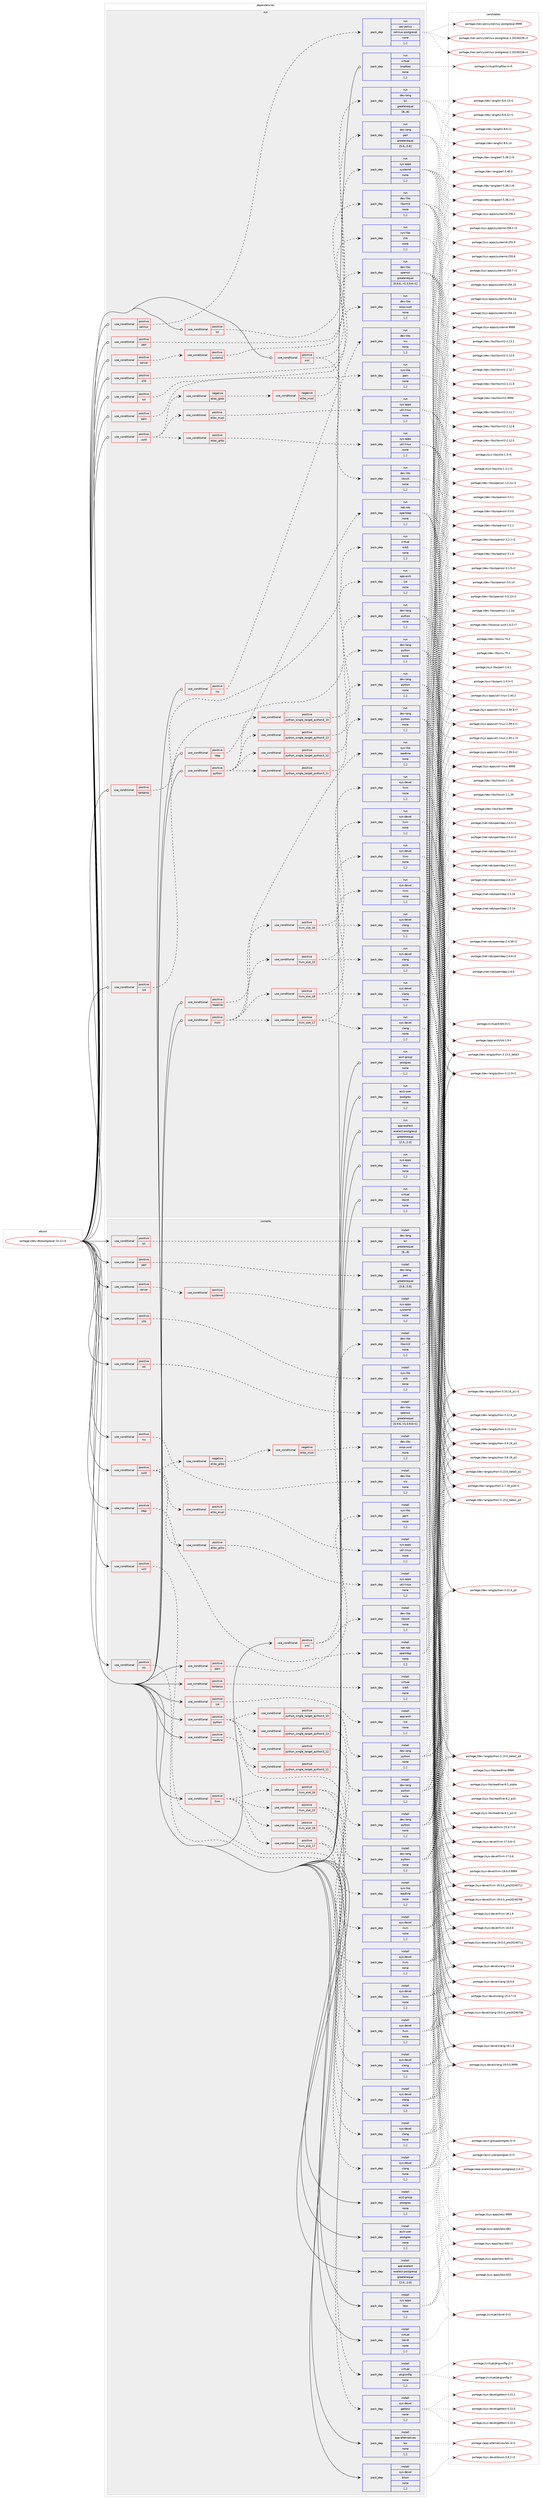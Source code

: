 digraph prolog {

# *************
# Graph options
# *************

newrank=true;
concentrate=true;
compound=true;
graph [rankdir=LR,fontname=Helvetica,fontsize=10,ranksep=1.5];#, ranksep=2.5, nodesep=0.2];
edge  [arrowhead=vee];
node  [fontname=Helvetica,fontsize=10];

# **********
# The ebuild
# **********

subgraph cluster_leftcol {
color=gray;
label=<<i>ebuild</i>>;
id [label="portage://dev-db/postgresql-14.12-r2", color=red, width=4, href="../dev-db/postgresql-14.12-r2.svg"];
}

# ****************
# The dependencies
# ****************

subgraph cluster_midcol {
color=gray;
label=<<i>dependencies</i>>;
subgraph cluster_compile {
fillcolor="#eeeeee";
style=filled;
label=<<i>compile</i>>;
subgraph cond18625 {
dependency70425 [label=<<TABLE BORDER="0" CELLBORDER="1" CELLSPACING="0" CELLPADDING="4"><TR><TD ROWSPAN="3" CELLPADDING="10">use_conditional</TD></TR><TR><TD>positive</TD></TR><TR><TD>icu</TD></TR></TABLE>>, shape=none, color=red];
subgraph pack50850 {
dependency70426 [label=<<TABLE BORDER="0" CELLBORDER="1" CELLSPACING="0" CELLPADDING="4" WIDTH="220"><TR><TD ROWSPAN="6" CELLPADDING="30">pack_dep</TD></TR><TR><TD WIDTH="110">install</TD></TR><TR><TD>dev-libs</TD></TR><TR><TD>icu</TD></TR><TR><TD>none</TD></TR><TR><TD>[,,]</TD></TR></TABLE>>, shape=none, color=blue];
}
dependency70425:e -> dependency70426:w [weight=20,style="dashed",arrowhead="vee"];
}
id:e -> dependency70425:w [weight=20,style="solid",arrowhead="vee"];
subgraph cond18626 {
dependency70427 [label=<<TABLE BORDER="0" CELLBORDER="1" CELLSPACING="0" CELLPADDING="4"><TR><TD ROWSPAN="3" CELLPADDING="10">use_conditional</TD></TR><TR><TD>positive</TD></TR><TR><TD>kerberos</TD></TR></TABLE>>, shape=none, color=red];
subgraph pack50851 {
dependency70428 [label=<<TABLE BORDER="0" CELLBORDER="1" CELLSPACING="0" CELLPADDING="4" WIDTH="220"><TR><TD ROWSPAN="6" CELLPADDING="30">pack_dep</TD></TR><TR><TD WIDTH="110">install</TD></TR><TR><TD>virtual</TD></TR><TR><TD>krb5</TD></TR><TR><TD>none</TD></TR><TR><TD>[,,]</TD></TR></TABLE>>, shape=none, color=blue];
}
dependency70427:e -> dependency70428:w [weight=20,style="dashed",arrowhead="vee"];
}
id:e -> dependency70427:w [weight=20,style="solid",arrowhead="vee"];
subgraph cond18627 {
dependency70429 [label=<<TABLE BORDER="0" CELLBORDER="1" CELLSPACING="0" CELLPADDING="4"><TR><TD ROWSPAN="3" CELLPADDING="10">use_conditional</TD></TR><TR><TD>positive</TD></TR><TR><TD>ldap</TD></TR></TABLE>>, shape=none, color=red];
subgraph pack50852 {
dependency70430 [label=<<TABLE BORDER="0" CELLBORDER="1" CELLSPACING="0" CELLPADDING="4" WIDTH="220"><TR><TD ROWSPAN="6" CELLPADDING="30">pack_dep</TD></TR><TR><TD WIDTH="110">install</TD></TR><TR><TD>net-nds</TD></TR><TR><TD>openldap</TD></TR><TR><TD>none</TD></TR><TR><TD>[,,]</TD></TR></TABLE>>, shape=none, color=blue];
}
dependency70429:e -> dependency70430:w [weight=20,style="dashed",arrowhead="vee"];
}
id:e -> dependency70429:w [weight=20,style="solid",arrowhead="vee"];
subgraph cond18628 {
dependency70431 [label=<<TABLE BORDER="0" CELLBORDER="1" CELLSPACING="0" CELLPADDING="4"><TR><TD ROWSPAN="3" CELLPADDING="10">use_conditional</TD></TR><TR><TD>positive</TD></TR><TR><TD>llvm</TD></TR></TABLE>>, shape=none, color=red];
subgraph cond18629 {
dependency70432 [label=<<TABLE BORDER="0" CELLBORDER="1" CELLSPACING="0" CELLPADDING="4"><TR><TD ROWSPAN="3" CELLPADDING="10">use_conditional</TD></TR><TR><TD>positive</TD></TR><TR><TD>llvm_slot_15</TD></TR></TABLE>>, shape=none, color=red];
subgraph pack50853 {
dependency70433 [label=<<TABLE BORDER="0" CELLBORDER="1" CELLSPACING="0" CELLPADDING="4" WIDTH="220"><TR><TD ROWSPAN="6" CELLPADDING="30">pack_dep</TD></TR><TR><TD WIDTH="110">install</TD></TR><TR><TD>sys-devel</TD></TR><TR><TD>clang</TD></TR><TR><TD>none</TD></TR><TR><TD>[,,]</TD></TR></TABLE>>, shape=none, color=blue];
}
dependency70432:e -> dependency70433:w [weight=20,style="dashed",arrowhead="vee"];
subgraph pack50854 {
dependency70434 [label=<<TABLE BORDER="0" CELLBORDER="1" CELLSPACING="0" CELLPADDING="4" WIDTH="220"><TR><TD ROWSPAN="6" CELLPADDING="30">pack_dep</TD></TR><TR><TD WIDTH="110">install</TD></TR><TR><TD>sys-devel</TD></TR><TR><TD>llvm</TD></TR><TR><TD>none</TD></TR><TR><TD>[,,]</TD></TR></TABLE>>, shape=none, color=blue];
}
dependency70432:e -> dependency70434:w [weight=20,style="dashed",arrowhead="vee"];
}
dependency70431:e -> dependency70432:w [weight=20,style="dashed",arrowhead="vee"];
subgraph cond18630 {
dependency70435 [label=<<TABLE BORDER="0" CELLBORDER="1" CELLSPACING="0" CELLPADDING="4"><TR><TD ROWSPAN="3" CELLPADDING="10">use_conditional</TD></TR><TR><TD>positive</TD></TR><TR><TD>llvm_slot_16</TD></TR></TABLE>>, shape=none, color=red];
subgraph pack50855 {
dependency70436 [label=<<TABLE BORDER="0" CELLBORDER="1" CELLSPACING="0" CELLPADDING="4" WIDTH="220"><TR><TD ROWSPAN="6" CELLPADDING="30">pack_dep</TD></TR><TR><TD WIDTH="110">install</TD></TR><TR><TD>sys-devel</TD></TR><TR><TD>clang</TD></TR><TR><TD>none</TD></TR><TR><TD>[,,]</TD></TR></TABLE>>, shape=none, color=blue];
}
dependency70435:e -> dependency70436:w [weight=20,style="dashed",arrowhead="vee"];
subgraph pack50856 {
dependency70437 [label=<<TABLE BORDER="0" CELLBORDER="1" CELLSPACING="0" CELLPADDING="4" WIDTH="220"><TR><TD ROWSPAN="6" CELLPADDING="30">pack_dep</TD></TR><TR><TD WIDTH="110">install</TD></TR><TR><TD>sys-devel</TD></TR><TR><TD>llvm</TD></TR><TR><TD>none</TD></TR><TR><TD>[,,]</TD></TR></TABLE>>, shape=none, color=blue];
}
dependency70435:e -> dependency70437:w [weight=20,style="dashed",arrowhead="vee"];
}
dependency70431:e -> dependency70435:w [weight=20,style="dashed",arrowhead="vee"];
subgraph cond18631 {
dependency70438 [label=<<TABLE BORDER="0" CELLBORDER="1" CELLSPACING="0" CELLPADDING="4"><TR><TD ROWSPAN="3" CELLPADDING="10">use_conditional</TD></TR><TR><TD>positive</TD></TR><TR><TD>llvm_slot_17</TD></TR></TABLE>>, shape=none, color=red];
subgraph pack50857 {
dependency70439 [label=<<TABLE BORDER="0" CELLBORDER="1" CELLSPACING="0" CELLPADDING="4" WIDTH="220"><TR><TD ROWSPAN="6" CELLPADDING="30">pack_dep</TD></TR><TR><TD WIDTH="110">install</TD></TR><TR><TD>sys-devel</TD></TR><TR><TD>clang</TD></TR><TR><TD>none</TD></TR><TR><TD>[,,]</TD></TR></TABLE>>, shape=none, color=blue];
}
dependency70438:e -> dependency70439:w [weight=20,style="dashed",arrowhead="vee"];
subgraph pack50858 {
dependency70440 [label=<<TABLE BORDER="0" CELLBORDER="1" CELLSPACING="0" CELLPADDING="4" WIDTH="220"><TR><TD ROWSPAN="6" CELLPADDING="30">pack_dep</TD></TR><TR><TD WIDTH="110">install</TD></TR><TR><TD>sys-devel</TD></TR><TR><TD>llvm</TD></TR><TR><TD>none</TD></TR><TR><TD>[,,]</TD></TR></TABLE>>, shape=none, color=blue];
}
dependency70438:e -> dependency70440:w [weight=20,style="dashed",arrowhead="vee"];
}
dependency70431:e -> dependency70438:w [weight=20,style="dashed",arrowhead="vee"];
subgraph cond18632 {
dependency70441 [label=<<TABLE BORDER="0" CELLBORDER="1" CELLSPACING="0" CELLPADDING="4"><TR><TD ROWSPAN="3" CELLPADDING="10">use_conditional</TD></TR><TR><TD>positive</TD></TR><TR><TD>llvm_slot_18</TD></TR></TABLE>>, shape=none, color=red];
subgraph pack50859 {
dependency70442 [label=<<TABLE BORDER="0" CELLBORDER="1" CELLSPACING="0" CELLPADDING="4" WIDTH="220"><TR><TD ROWSPAN="6" CELLPADDING="30">pack_dep</TD></TR><TR><TD WIDTH="110">install</TD></TR><TR><TD>sys-devel</TD></TR><TR><TD>clang</TD></TR><TR><TD>none</TD></TR><TR><TD>[,,]</TD></TR></TABLE>>, shape=none, color=blue];
}
dependency70441:e -> dependency70442:w [weight=20,style="dashed",arrowhead="vee"];
subgraph pack50860 {
dependency70443 [label=<<TABLE BORDER="0" CELLBORDER="1" CELLSPACING="0" CELLPADDING="4" WIDTH="220"><TR><TD ROWSPAN="6" CELLPADDING="30">pack_dep</TD></TR><TR><TD WIDTH="110">install</TD></TR><TR><TD>sys-devel</TD></TR><TR><TD>llvm</TD></TR><TR><TD>none</TD></TR><TR><TD>[,,]</TD></TR></TABLE>>, shape=none, color=blue];
}
dependency70441:e -> dependency70443:w [weight=20,style="dashed",arrowhead="vee"];
}
dependency70431:e -> dependency70441:w [weight=20,style="dashed",arrowhead="vee"];
}
id:e -> dependency70431:w [weight=20,style="solid",arrowhead="vee"];
subgraph cond18633 {
dependency70444 [label=<<TABLE BORDER="0" CELLBORDER="1" CELLSPACING="0" CELLPADDING="4"><TR><TD ROWSPAN="3" CELLPADDING="10">use_conditional</TD></TR><TR><TD>positive</TD></TR><TR><TD>lz4</TD></TR></TABLE>>, shape=none, color=red];
subgraph pack50861 {
dependency70445 [label=<<TABLE BORDER="0" CELLBORDER="1" CELLSPACING="0" CELLPADDING="4" WIDTH="220"><TR><TD ROWSPAN="6" CELLPADDING="30">pack_dep</TD></TR><TR><TD WIDTH="110">install</TD></TR><TR><TD>app-arch</TD></TR><TR><TD>lz4</TD></TR><TR><TD>none</TD></TR><TR><TD>[,,]</TD></TR></TABLE>>, shape=none, color=blue];
}
dependency70444:e -> dependency70445:w [weight=20,style="dashed",arrowhead="vee"];
}
id:e -> dependency70444:w [weight=20,style="solid",arrowhead="vee"];
subgraph cond18634 {
dependency70446 [label=<<TABLE BORDER="0" CELLBORDER="1" CELLSPACING="0" CELLPADDING="4"><TR><TD ROWSPAN="3" CELLPADDING="10">use_conditional</TD></TR><TR><TD>positive</TD></TR><TR><TD>nls</TD></TR></TABLE>>, shape=none, color=red];
subgraph pack50862 {
dependency70447 [label=<<TABLE BORDER="0" CELLBORDER="1" CELLSPACING="0" CELLPADDING="4" WIDTH="220"><TR><TD ROWSPAN="6" CELLPADDING="30">pack_dep</TD></TR><TR><TD WIDTH="110">install</TD></TR><TR><TD>sys-devel</TD></TR><TR><TD>gettext</TD></TR><TR><TD>none</TD></TR><TR><TD>[,,]</TD></TR></TABLE>>, shape=none, color=blue];
}
dependency70446:e -> dependency70447:w [weight=20,style="dashed",arrowhead="vee"];
}
id:e -> dependency70446:w [weight=20,style="solid",arrowhead="vee"];
subgraph cond18635 {
dependency70448 [label=<<TABLE BORDER="0" CELLBORDER="1" CELLSPACING="0" CELLPADDING="4"><TR><TD ROWSPAN="3" CELLPADDING="10">use_conditional</TD></TR><TR><TD>positive</TD></TR><TR><TD>pam</TD></TR></TABLE>>, shape=none, color=red];
subgraph pack50863 {
dependency70449 [label=<<TABLE BORDER="0" CELLBORDER="1" CELLSPACING="0" CELLPADDING="4" WIDTH="220"><TR><TD ROWSPAN="6" CELLPADDING="30">pack_dep</TD></TR><TR><TD WIDTH="110">install</TD></TR><TR><TD>sys-libs</TD></TR><TR><TD>pam</TD></TR><TR><TD>none</TD></TR><TR><TD>[,,]</TD></TR></TABLE>>, shape=none, color=blue];
}
dependency70448:e -> dependency70449:w [weight=20,style="dashed",arrowhead="vee"];
}
id:e -> dependency70448:w [weight=20,style="solid",arrowhead="vee"];
subgraph cond18636 {
dependency70450 [label=<<TABLE BORDER="0" CELLBORDER="1" CELLSPACING="0" CELLPADDING="4"><TR><TD ROWSPAN="3" CELLPADDING="10">use_conditional</TD></TR><TR><TD>positive</TD></TR><TR><TD>perl</TD></TR></TABLE>>, shape=none, color=red];
subgraph pack50864 {
dependency70451 [label=<<TABLE BORDER="0" CELLBORDER="1" CELLSPACING="0" CELLPADDING="4" WIDTH="220"><TR><TD ROWSPAN="6" CELLPADDING="30">pack_dep</TD></TR><TR><TD WIDTH="110">install</TD></TR><TR><TD>dev-lang</TD></TR><TR><TD>perl</TD></TR><TR><TD>greaterequal</TD></TR><TR><TD>[5.8,,,5.8]</TD></TR></TABLE>>, shape=none, color=blue];
}
dependency70450:e -> dependency70451:w [weight=20,style="dashed",arrowhead="vee"];
}
id:e -> dependency70450:w [weight=20,style="solid",arrowhead="vee"];
subgraph cond18637 {
dependency70452 [label=<<TABLE BORDER="0" CELLBORDER="1" CELLSPACING="0" CELLPADDING="4"><TR><TD ROWSPAN="3" CELLPADDING="10">use_conditional</TD></TR><TR><TD>positive</TD></TR><TR><TD>python</TD></TR></TABLE>>, shape=none, color=red];
subgraph cond18638 {
dependency70453 [label=<<TABLE BORDER="0" CELLBORDER="1" CELLSPACING="0" CELLPADDING="4"><TR><TD ROWSPAN="3" CELLPADDING="10">use_conditional</TD></TR><TR><TD>positive</TD></TR><TR><TD>python_single_target_python3_10</TD></TR></TABLE>>, shape=none, color=red];
subgraph pack50865 {
dependency70454 [label=<<TABLE BORDER="0" CELLBORDER="1" CELLSPACING="0" CELLPADDING="4" WIDTH="220"><TR><TD ROWSPAN="6" CELLPADDING="30">pack_dep</TD></TR><TR><TD WIDTH="110">install</TD></TR><TR><TD>dev-lang</TD></TR><TR><TD>python</TD></TR><TR><TD>none</TD></TR><TR><TD>[,,]</TD></TR></TABLE>>, shape=none, color=blue];
}
dependency70453:e -> dependency70454:w [weight=20,style="dashed",arrowhead="vee"];
}
dependency70452:e -> dependency70453:w [weight=20,style="dashed",arrowhead="vee"];
subgraph cond18639 {
dependency70455 [label=<<TABLE BORDER="0" CELLBORDER="1" CELLSPACING="0" CELLPADDING="4"><TR><TD ROWSPAN="3" CELLPADDING="10">use_conditional</TD></TR><TR><TD>positive</TD></TR><TR><TD>python_single_target_python3_11</TD></TR></TABLE>>, shape=none, color=red];
subgraph pack50866 {
dependency70456 [label=<<TABLE BORDER="0" CELLBORDER="1" CELLSPACING="0" CELLPADDING="4" WIDTH="220"><TR><TD ROWSPAN="6" CELLPADDING="30">pack_dep</TD></TR><TR><TD WIDTH="110">install</TD></TR><TR><TD>dev-lang</TD></TR><TR><TD>python</TD></TR><TR><TD>none</TD></TR><TR><TD>[,,]</TD></TR></TABLE>>, shape=none, color=blue];
}
dependency70455:e -> dependency70456:w [weight=20,style="dashed",arrowhead="vee"];
}
dependency70452:e -> dependency70455:w [weight=20,style="dashed",arrowhead="vee"];
subgraph cond18640 {
dependency70457 [label=<<TABLE BORDER="0" CELLBORDER="1" CELLSPACING="0" CELLPADDING="4"><TR><TD ROWSPAN="3" CELLPADDING="10">use_conditional</TD></TR><TR><TD>positive</TD></TR><TR><TD>python_single_target_python3_12</TD></TR></TABLE>>, shape=none, color=red];
subgraph pack50867 {
dependency70458 [label=<<TABLE BORDER="0" CELLBORDER="1" CELLSPACING="0" CELLPADDING="4" WIDTH="220"><TR><TD ROWSPAN="6" CELLPADDING="30">pack_dep</TD></TR><TR><TD WIDTH="110">install</TD></TR><TR><TD>dev-lang</TD></TR><TR><TD>python</TD></TR><TR><TD>none</TD></TR><TR><TD>[,,]</TD></TR></TABLE>>, shape=none, color=blue];
}
dependency70457:e -> dependency70458:w [weight=20,style="dashed",arrowhead="vee"];
}
dependency70452:e -> dependency70457:w [weight=20,style="dashed",arrowhead="vee"];
subgraph cond18641 {
dependency70459 [label=<<TABLE BORDER="0" CELLBORDER="1" CELLSPACING="0" CELLPADDING="4"><TR><TD ROWSPAN="3" CELLPADDING="10">use_conditional</TD></TR><TR><TD>positive</TD></TR><TR><TD>python_single_target_python3_13</TD></TR></TABLE>>, shape=none, color=red];
subgraph pack50868 {
dependency70460 [label=<<TABLE BORDER="0" CELLBORDER="1" CELLSPACING="0" CELLPADDING="4" WIDTH="220"><TR><TD ROWSPAN="6" CELLPADDING="30">pack_dep</TD></TR><TR><TD WIDTH="110">install</TD></TR><TR><TD>dev-lang</TD></TR><TR><TD>python</TD></TR><TR><TD>none</TD></TR><TR><TD>[,,]</TD></TR></TABLE>>, shape=none, color=blue];
}
dependency70459:e -> dependency70460:w [weight=20,style="dashed",arrowhead="vee"];
}
dependency70452:e -> dependency70459:w [weight=20,style="dashed",arrowhead="vee"];
}
id:e -> dependency70452:w [weight=20,style="solid",arrowhead="vee"];
subgraph cond18642 {
dependency70461 [label=<<TABLE BORDER="0" CELLBORDER="1" CELLSPACING="0" CELLPADDING="4"><TR><TD ROWSPAN="3" CELLPADDING="10">use_conditional</TD></TR><TR><TD>positive</TD></TR><TR><TD>readline</TD></TR></TABLE>>, shape=none, color=red];
subgraph pack50869 {
dependency70462 [label=<<TABLE BORDER="0" CELLBORDER="1" CELLSPACING="0" CELLPADDING="4" WIDTH="220"><TR><TD ROWSPAN="6" CELLPADDING="30">pack_dep</TD></TR><TR><TD WIDTH="110">install</TD></TR><TR><TD>sys-libs</TD></TR><TR><TD>readline</TD></TR><TR><TD>none</TD></TR><TR><TD>[,,]</TD></TR></TABLE>>, shape=none, color=blue];
}
dependency70461:e -> dependency70462:w [weight=20,style="dashed",arrowhead="vee"];
}
id:e -> dependency70461:w [weight=20,style="solid",arrowhead="vee"];
subgraph cond18643 {
dependency70463 [label=<<TABLE BORDER="0" CELLBORDER="1" CELLSPACING="0" CELLPADDING="4"><TR><TD ROWSPAN="3" CELLPADDING="10">use_conditional</TD></TR><TR><TD>positive</TD></TR><TR><TD>server</TD></TR></TABLE>>, shape=none, color=red];
subgraph cond18644 {
dependency70464 [label=<<TABLE BORDER="0" CELLBORDER="1" CELLSPACING="0" CELLPADDING="4"><TR><TD ROWSPAN="3" CELLPADDING="10">use_conditional</TD></TR><TR><TD>positive</TD></TR><TR><TD>systemd</TD></TR></TABLE>>, shape=none, color=red];
subgraph pack50870 {
dependency70465 [label=<<TABLE BORDER="0" CELLBORDER="1" CELLSPACING="0" CELLPADDING="4" WIDTH="220"><TR><TD ROWSPAN="6" CELLPADDING="30">pack_dep</TD></TR><TR><TD WIDTH="110">install</TD></TR><TR><TD>sys-apps</TD></TR><TR><TD>systemd</TD></TR><TR><TD>none</TD></TR><TR><TD>[,,]</TD></TR></TABLE>>, shape=none, color=blue];
}
dependency70464:e -> dependency70465:w [weight=20,style="dashed",arrowhead="vee"];
}
dependency70463:e -> dependency70464:w [weight=20,style="dashed",arrowhead="vee"];
}
id:e -> dependency70463:w [weight=20,style="solid",arrowhead="vee"];
subgraph cond18645 {
dependency70466 [label=<<TABLE BORDER="0" CELLBORDER="1" CELLSPACING="0" CELLPADDING="4"><TR><TD ROWSPAN="3" CELLPADDING="10">use_conditional</TD></TR><TR><TD>positive</TD></TR><TR><TD>ssl</TD></TR></TABLE>>, shape=none, color=red];
subgraph pack50871 {
dependency70467 [label=<<TABLE BORDER="0" CELLBORDER="1" CELLSPACING="0" CELLPADDING="4" WIDTH="220"><TR><TD ROWSPAN="6" CELLPADDING="30">pack_dep</TD></TR><TR><TD WIDTH="110">install</TD></TR><TR><TD>dev-libs</TD></TR><TR><TD>openssl</TD></TR><TR><TD>greaterequal</TD></TR><TR><TD>[0.9.6,,-r1,0.9.6-r1]</TD></TR></TABLE>>, shape=none, color=blue];
}
dependency70466:e -> dependency70467:w [weight=20,style="dashed",arrowhead="vee"];
}
id:e -> dependency70466:w [weight=20,style="solid",arrowhead="vee"];
subgraph cond18646 {
dependency70468 [label=<<TABLE BORDER="0" CELLBORDER="1" CELLSPACING="0" CELLPADDING="4"><TR><TD ROWSPAN="3" CELLPADDING="10">use_conditional</TD></TR><TR><TD>positive</TD></TR><TR><TD>tcl</TD></TR></TABLE>>, shape=none, color=red];
subgraph pack50872 {
dependency70469 [label=<<TABLE BORDER="0" CELLBORDER="1" CELLSPACING="0" CELLPADDING="4" WIDTH="220"><TR><TD ROWSPAN="6" CELLPADDING="30">pack_dep</TD></TR><TR><TD WIDTH="110">install</TD></TR><TR><TD>dev-lang</TD></TR><TR><TD>tcl</TD></TR><TR><TD>greaterequal</TD></TR><TR><TD>[8,,,8]</TD></TR></TABLE>>, shape=none, color=blue];
}
dependency70468:e -> dependency70469:w [weight=20,style="dashed",arrowhead="vee"];
}
id:e -> dependency70468:w [weight=20,style="solid",arrowhead="vee"];
subgraph cond18647 {
dependency70470 [label=<<TABLE BORDER="0" CELLBORDER="1" CELLSPACING="0" CELLPADDING="4"><TR><TD ROWSPAN="3" CELLPADDING="10">use_conditional</TD></TR><TR><TD>positive</TD></TR><TR><TD>uuid</TD></TR></TABLE>>, shape=none, color=red];
subgraph cond18648 {
dependency70471 [label=<<TABLE BORDER="0" CELLBORDER="1" CELLSPACING="0" CELLPADDING="4"><TR><TD ROWSPAN="3" CELLPADDING="10">use_conditional</TD></TR><TR><TD>positive</TD></TR><TR><TD>elibc_glibc</TD></TR></TABLE>>, shape=none, color=red];
subgraph pack50873 {
dependency70472 [label=<<TABLE BORDER="0" CELLBORDER="1" CELLSPACING="0" CELLPADDING="4" WIDTH="220"><TR><TD ROWSPAN="6" CELLPADDING="30">pack_dep</TD></TR><TR><TD WIDTH="110">install</TD></TR><TR><TD>sys-apps</TD></TR><TR><TD>util-linux</TD></TR><TR><TD>none</TD></TR><TR><TD>[,,]</TD></TR></TABLE>>, shape=none, color=blue];
}
dependency70471:e -> dependency70472:w [weight=20,style="dashed",arrowhead="vee"];
}
dependency70470:e -> dependency70471:w [weight=20,style="dashed",arrowhead="vee"];
subgraph cond18649 {
dependency70473 [label=<<TABLE BORDER="0" CELLBORDER="1" CELLSPACING="0" CELLPADDING="4"><TR><TD ROWSPAN="3" CELLPADDING="10">use_conditional</TD></TR><TR><TD>positive</TD></TR><TR><TD>elibc_musl</TD></TR></TABLE>>, shape=none, color=red];
subgraph pack50874 {
dependency70474 [label=<<TABLE BORDER="0" CELLBORDER="1" CELLSPACING="0" CELLPADDING="4" WIDTH="220"><TR><TD ROWSPAN="6" CELLPADDING="30">pack_dep</TD></TR><TR><TD WIDTH="110">install</TD></TR><TR><TD>sys-apps</TD></TR><TR><TD>util-linux</TD></TR><TR><TD>none</TD></TR><TR><TD>[,,]</TD></TR></TABLE>>, shape=none, color=blue];
}
dependency70473:e -> dependency70474:w [weight=20,style="dashed",arrowhead="vee"];
}
dependency70470:e -> dependency70473:w [weight=20,style="dashed",arrowhead="vee"];
subgraph cond18650 {
dependency70475 [label=<<TABLE BORDER="0" CELLBORDER="1" CELLSPACING="0" CELLPADDING="4"><TR><TD ROWSPAN="3" CELLPADDING="10">use_conditional</TD></TR><TR><TD>negative</TD></TR><TR><TD>elibc_glibc</TD></TR></TABLE>>, shape=none, color=red];
subgraph cond18651 {
dependency70476 [label=<<TABLE BORDER="0" CELLBORDER="1" CELLSPACING="0" CELLPADDING="4"><TR><TD ROWSPAN="3" CELLPADDING="10">use_conditional</TD></TR><TR><TD>negative</TD></TR><TR><TD>elibc_musl</TD></TR></TABLE>>, shape=none, color=red];
subgraph pack50875 {
dependency70477 [label=<<TABLE BORDER="0" CELLBORDER="1" CELLSPACING="0" CELLPADDING="4" WIDTH="220"><TR><TD ROWSPAN="6" CELLPADDING="30">pack_dep</TD></TR><TR><TD WIDTH="110">install</TD></TR><TR><TD>dev-libs</TD></TR><TR><TD>ossp-uuid</TD></TR><TR><TD>none</TD></TR><TR><TD>[,,]</TD></TR></TABLE>>, shape=none, color=blue];
}
dependency70476:e -> dependency70477:w [weight=20,style="dashed",arrowhead="vee"];
}
dependency70475:e -> dependency70476:w [weight=20,style="dashed",arrowhead="vee"];
}
dependency70470:e -> dependency70475:w [weight=20,style="dashed",arrowhead="vee"];
}
id:e -> dependency70470:w [weight=20,style="solid",arrowhead="vee"];
subgraph cond18652 {
dependency70478 [label=<<TABLE BORDER="0" CELLBORDER="1" CELLSPACING="0" CELLPADDING="4"><TR><TD ROWSPAN="3" CELLPADDING="10">use_conditional</TD></TR><TR><TD>positive</TD></TR><TR><TD>xml</TD></TR></TABLE>>, shape=none, color=red];
subgraph pack50876 {
dependency70479 [label=<<TABLE BORDER="0" CELLBORDER="1" CELLSPACING="0" CELLPADDING="4" WIDTH="220"><TR><TD ROWSPAN="6" CELLPADDING="30">pack_dep</TD></TR><TR><TD WIDTH="110">install</TD></TR><TR><TD>dev-libs</TD></TR><TR><TD>libxml2</TD></TR><TR><TD>none</TD></TR><TR><TD>[,,]</TD></TR></TABLE>>, shape=none, color=blue];
}
dependency70478:e -> dependency70479:w [weight=20,style="dashed",arrowhead="vee"];
subgraph pack50877 {
dependency70480 [label=<<TABLE BORDER="0" CELLBORDER="1" CELLSPACING="0" CELLPADDING="4" WIDTH="220"><TR><TD ROWSPAN="6" CELLPADDING="30">pack_dep</TD></TR><TR><TD WIDTH="110">install</TD></TR><TR><TD>dev-libs</TD></TR><TR><TD>libxslt</TD></TR><TR><TD>none</TD></TR><TR><TD>[,,]</TD></TR></TABLE>>, shape=none, color=blue];
}
dependency70478:e -> dependency70480:w [weight=20,style="dashed",arrowhead="vee"];
}
id:e -> dependency70478:w [weight=20,style="solid",arrowhead="vee"];
subgraph cond18653 {
dependency70481 [label=<<TABLE BORDER="0" CELLBORDER="1" CELLSPACING="0" CELLPADDING="4"><TR><TD ROWSPAN="3" CELLPADDING="10">use_conditional</TD></TR><TR><TD>positive</TD></TR><TR><TD>xml</TD></TR></TABLE>>, shape=none, color=red];
subgraph pack50878 {
dependency70482 [label=<<TABLE BORDER="0" CELLBORDER="1" CELLSPACING="0" CELLPADDING="4" WIDTH="220"><TR><TD ROWSPAN="6" CELLPADDING="30">pack_dep</TD></TR><TR><TD WIDTH="110">install</TD></TR><TR><TD>virtual</TD></TR><TR><TD>pkgconfig</TD></TR><TR><TD>none</TD></TR><TR><TD>[,,]</TD></TR></TABLE>>, shape=none, color=blue];
}
dependency70481:e -> dependency70482:w [weight=20,style="dashed",arrowhead="vee"];
}
id:e -> dependency70481:w [weight=20,style="solid",arrowhead="vee"];
subgraph cond18654 {
dependency70483 [label=<<TABLE BORDER="0" CELLBORDER="1" CELLSPACING="0" CELLPADDING="4"><TR><TD ROWSPAN="3" CELLPADDING="10">use_conditional</TD></TR><TR><TD>positive</TD></TR><TR><TD>zlib</TD></TR></TABLE>>, shape=none, color=red];
subgraph pack50879 {
dependency70484 [label=<<TABLE BORDER="0" CELLBORDER="1" CELLSPACING="0" CELLPADDING="4" WIDTH="220"><TR><TD ROWSPAN="6" CELLPADDING="30">pack_dep</TD></TR><TR><TD WIDTH="110">install</TD></TR><TR><TD>sys-libs</TD></TR><TR><TD>zlib</TD></TR><TR><TD>none</TD></TR><TR><TD>[,,]</TD></TR></TABLE>>, shape=none, color=blue];
}
dependency70483:e -> dependency70484:w [weight=20,style="dashed",arrowhead="vee"];
}
id:e -> dependency70483:w [weight=20,style="solid",arrowhead="vee"];
subgraph pack50880 {
dependency70485 [label=<<TABLE BORDER="0" CELLBORDER="1" CELLSPACING="0" CELLPADDING="4" WIDTH="220"><TR><TD ROWSPAN="6" CELLPADDING="30">pack_dep</TD></TR><TR><TD WIDTH="110">install</TD></TR><TR><TD>acct-group</TD></TR><TR><TD>postgres</TD></TR><TR><TD>none</TD></TR><TR><TD>[,,]</TD></TR></TABLE>>, shape=none, color=blue];
}
id:e -> dependency70485:w [weight=20,style="solid",arrowhead="vee"];
subgraph pack50881 {
dependency70486 [label=<<TABLE BORDER="0" CELLBORDER="1" CELLSPACING="0" CELLPADDING="4" WIDTH="220"><TR><TD ROWSPAN="6" CELLPADDING="30">pack_dep</TD></TR><TR><TD WIDTH="110">install</TD></TR><TR><TD>acct-user</TD></TR><TR><TD>postgres</TD></TR><TR><TD>none</TD></TR><TR><TD>[,,]</TD></TR></TABLE>>, shape=none, color=blue];
}
id:e -> dependency70486:w [weight=20,style="solid",arrowhead="vee"];
subgraph pack50882 {
dependency70487 [label=<<TABLE BORDER="0" CELLBORDER="1" CELLSPACING="0" CELLPADDING="4" WIDTH="220"><TR><TD ROWSPAN="6" CELLPADDING="30">pack_dep</TD></TR><TR><TD WIDTH="110">install</TD></TR><TR><TD>app-alternatives</TD></TR><TR><TD>lex</TD></TR><TR><TD>none</TD></TR><TR><TD>[,,]</TD></TR></TABLE>>, shape=none, color=blue];
}
id:e -> dependency70487:w [weight=20,style="solid",arrowhead="vee"];
subgraph pack50883 {
dependency70488 [label=<<TABLE BORDER="0" CELLBORDER="1" CELLSPACING="0" CELLPADDING="4" WIDTH="220"><TR><TD ROWSPAN="6" CELLPADDING="30">pack_dep</TD></TR><TR><TD WIDTH="110">install</TD></TR><TR><TD>app-eselect</TD></TR><TR><TD>eselect-postgresql</TD></TR><TR><TD>greaterequal</TD></TR><TR><TD>[2.0,,,2.0]</TD></TR></TABLE>>, shape=none, color=blue];
}
id:e -> dependency70488:w [weight=20,style="solid",arrowhead="vee"];
subgraph pack50884 {
dependency70489 [label=<<TABLE BORDER="0" CELLBORDER="1" CELLSPACING="0" CELLPADDING="4" WIDTH="220"><TR><TD ROWSPAN="6" CELLPADDING="30">pack_dep</TD></TR><TR><TD WIDTH="110">install</TD></TR><TR><TD>sys-apps</TD></TR><TR><TD>less</TD></TR><TR><TD>none</TD></TR><TR><TD>[,,]</TD></TR></TABLE>>, shape=none, color=blue];
}
id:e -> dependency70489:w [weight=20,style="solid",arrowhead="vee"];
subgraph pack50885 {
dependency70490 [label=<<TABLE BORDER="0" CELLBORDER="1" CELLSPACING="0" CELLPADDING="4" WIDTH="220"><TR><TD ROWSPAN="6" CELLPADDING="30">pack_dep</TD></TR><TR><TD WIDTH="110">install</TD></TR><TR><TD>sys-devel</TD></TR><TR><TD>bison</TD></TR><TR><TD>none</TD></TR><TR><TD>[,,]</TD></TR></TABLE>>, shape=none, color=blue];
}
id:e -> dependency70490:w [weight=20,style="solid",arrowhead="vee"];
subgraph pack50886 {
dependency70491 [label=<<TABLE BORDER="0" CELLBORDER="1" CELLSPACING="0" CELLPADDING="4" WIDTH="220"><TR><TD ROWSPAN="6" CELLPADDING="30">pack_dep</TD></TR><TR><TD WIDTH="110">install</TD></TR><TR><TD>virtual</TD></TR><TR><TD>libintl</TD></TR><TR><TD>none</TD></TR><TR><TD>[,,]</TD></TR></TABLE>>, shape=none, color=blue];
}
id:e -> dependency70491:w [weight=20,style="solid",arrowhead="vee"];
}
subgraph cluster_compileandrun {
fillcolor="#eeeeee";
style=filled;
label=<<i>compile and run</i>>;
}
subgraph cluster_run {
fillcolor="#eeeeee";
style=filled;
label=<<i>run</i>>;
subgraph cond18655 {
dependency70492 [label=<<TABLE BORDER="0" CELLBORDER="1" CELLSPACING="0" CELLPADDING="4"><TR><TD ROWSPAN="3" CELLPADDING="10">use_conditional</TD></TR><TR><TD>positive</TD></TR><TR><TD>icu</TD></TR></TABLE>>, shape=none, color=red];
subgraph pack50887 {
dependency70493 [label=<<TABLE BORDER="0" CELLBORDER="1" CELLSPACING="0" CELLPADDING="4" WIDTH="220"><TR><TD ROWSPAN="6" CELLPADDING="30">pack_dep</TD></TR><TR><TD WIDTH="110">run</TD></TR><TR><TD>dev-libs</TD></TR><TR><TD>icu</TD></TR><TR><TD>none</TD></TR><TR><TD>[,,]</TD></TR></TABLE>>, shape=none, color=blue];
}
dependency70492:e -> dependency70493:w [weight=20,style="dashed",arrowhead="vee"];
}
id:e -> dependency70492:w [weight=20,style="solid",arrowhead="odot"];
subgraph cond18656 {
dependency70494 [label=<<TABLE BORDER="0" CELLBORDER="1" CELLSPACING="0" CELLPADDING="4"><TR><TD ROWSPAN="3" CELLPADDING="10">use_conditional</TD></TR><TR><TD>positive</TD></TR><TR><TD>kerberos</TD></TR></TABLE>>, shape=none, color=red];
subgraph pack50888 {
dependency70495 [label=<<TABLE BORDER="0" CELLBORDER="1" CELLSPACING="0" CELLPADDING="4" WIDTH="220"><TR><TD ROWSPAN="6" CELLPADDING="30">pack_dep</TD></TR><TR><TD WIDTH="110">run</TD></TR><TR><TD>virtual</TD></TR><TR><TD>krb5</TD></TR><TR><TD>none</TD></TR><TR><TD>[,,]</TD></TR></TABLE>>, shape=none, color=blue];
}
dependency70494:e -> dependency70495:w [weight=20,style="dashed",arrowhead="vee"];
}
id:e -> dependency70494:w [weight=20,style="solid",arrowhead="odot"];
subgraph cond18657 {
dependency70496 [label=<<TABLE BORDER="0" CELLBORDER="1" CELLSPACING="0" CELLPADDING="4"><TR><TD ROWSPAN="3" CELLPADDING="10">use_conditional</TD></TR><TR><TD>positive</TD></TR><TR><TD>ldap</TD></TR></TABLE>>, shape=none, color=red];
subgraph pack50889 {
dependency70497 [label=<<TABLE BORDER="0" CELLBORDER="1" CELLSPACING="0" CELLPADDING="4" WIDTH="220"><TR><TD ROWSPAN="6" CELLPADDING="30">pack_dep</TD></TR><TR><TD WIDTH="110">run</TD></TR><TR><TD>net-nds</TD></TR><TR><TD>openldap</TD></TR><TR><TD>none</TD></TR><TR><TD>[,,]</TD></TR></TABLE>>, shape=none, color=blue];
}
dependency70496:e -> dependency70497:w [weight=20,style="dashed",arrowhead="vee"];
}
id:e -> dependency70496:w [weight=20,style="solid",arrowhead="odot"];
subgraph cond18658 {
dependency70498 [label=<<TABLE BORDER="0" CELLBORDER="1" CELLSPACING="0" CELLPADDING="4"><TR><TD ROWSPAN="3" CELLPADDING="10">use_conditional</TD></TR><TR><TD>positive</TD></TR><TR><TD>llvm</TD></TR></TABLE>>, shape=none, color=red];
subgraph cond18659 {
dependency70499 [label=<<TABLE BORDER="0" CELLBORDER="1" CELLSPACING="0" CELLPADDING="4"><TR><TD ROWSPAN="3" CELLPADDING="10">use_conditional</TD></TR><TR><TD>positive</TD></TR><TR><TD>llvm_slot_15</TD></TR></TABLE>>, shape=none, color=red];
subgraph pack50890 {
dependency70500 [label=<<TABLE BORDER="0" CELLBORDER="1" CELLSPACING="0" CELLPADDING="4" WIDTH="220"><TR><TD ROWSPAN="6" CELLPADDING="30">pack_dep</TD></TR><TR><TD WIDTH="110">run</TD></TR><TR><TD>sys-devel</TD></TR><TR><TD>clang</TD></TR><TR><TD>none</TD></TR><TR><TD>[,,]</TD></TR></TABLE>>, shape=none, color=blue];
}
dependency70499:e -> dependency70500:w [weight=20,style="dashed",arrowhead="vee"];
subgraph pack50891 {
dependency70501 [label=<<TABLE BORDER="0" CELLBORDER="1" CELLSPACING="0" CELLPADDING="4" WIDTH="220"><TR><TD ROWSPAN="6" CELLPADDING="30">pack_dep</TD></TR><TR><TD WIDTH="110">run</TD></TR><TR><TD>sys-devel</TD></TR><TR><TD>llvm</TD></TR><TR><TD>none</TD></TR><TR><TD>[,,]</TD></TR></TABLE>>, shape=none, color=blue];
}
dependency70499:e -> dependency70501:w [weight=20,style="dashed",arrowhead="vee"];
}
dependency70498:e -> dependency70499:w [weight=20,style="dashed",arrowhead="vee"];
subgraph cond18660 {
dependency70502 [label=<<TABLE BORDER="0" CELLBORDER="1" CELLSPACING="0" CELLPADDING="4"><TR><TD ROWSPAN="3" CELLPADDING="10">use_conditional</TD></TR><TR><TD>positive</TD></TR><TR><TD>llvm_slot_16</TD></TR></TABLE>>, shape=none, color=red];
subgraph pack50892 {
dependency70503 [label=<<TABLE BORDER="0" CELLBORDER="1" CELLSPACING="0" CELLPADDING="4" WIDTH="220"><TR><TD ROWSPAN="6" CELLPADDING="30">pack_dep</TD></TR><TR><TD WIDTH="110">run</TD></TR><TR><TD>sys-devel</TD></TR><TR><TD>clang</TD></TR><TR><TD>none</TD></TR><TR><TD>[,,]</TD></TR></TABLE>>, shape=none, color=blue];
}
dependency70502:e -> dependency70503:w [weight=20,style="dashed",arrowhead="vee"];
subgraph pack50893 {
dependency70504 [label=<<TABLE BORDER="0" CELLBORDER="1" CELLSPACING="0" CELLPADDING="4" WIDTH="220"><TR><TD ROWSPAN="6" CELLPADDING="30">pack_dep</TD></TR><TR><TD WIDTH="110">run</TD></TR><TR><TD>sys-devel</TD></TR><TR><TD>llvm</TD></TR><TR><TD>none</TD></TR><TR><TD>[,,]</TD></TR></TABLE>>, shape=none, color=blue];
}
dependency70502:e -> dependency70504:w [weight=20,style="dashed",arrowhead="vee"];
}
dependency70498:e -> dependency70502:w [weight=20,style="dashed",arrowhead="vee"];
subgraph cond18661 {
dependency70505 [label=<<TABLE BORDER="0" CELLBORDER="1" CELLSPACING="0" CELLPADDING="4"><TR><TD ROWSPAN="3" CELLPADDING="10">use_conditional</TD></TR><TR><TD>positive</TD></TR><TR><TD>llvm_slot_17</TD></TR></TABLE>>, shape=none, color=red];
subgraph pack50894 {
dependency70506 [label=<<TABLE BORDER="0" CELLBORDER="1" CELLSPACING="0" CELLPADDING="4" WIDTH="220"><TR><TD ROWSPAN="6" CELLPADDING="30">pack_dep</TD></TR><TR><TD WIDTH="110">run</TD></TR><TR><TD>sys-devel</TD></TR><TR><TD>clang</TD></TR><TR><TD>none</TD></TR><TR><TD>[,,]</TD></TR></TABLE>>, shape=none, color=blue];
}
dependency70505:e -> dependency70506:w [weight=20,style="dashed",arrowhead="vee"];
subgraph pack50895 {
dependency70507 [label=<<TABLE BORDER="0" CELLBORDER="1" CELLSPACING="0" CELLPADDING="4" WIDTH="220"><TR><TD ROWSPAN="6" CELLPADDING="30">pack_dep</TD></TR><TR><TD WIDTH="110">run</TD></TR><TR><TD>sys-devel</TD></TR><TR><TD>llvm</TD></TR><TR><TD>none</TD></TR><TR><TD>[,,]</TD></TR></TABLE>>, shape=none, color=blue];
}
dependency70505:e -> dependency70507:w [weight=20,style="dashed",arrowhead="vee"];
}
dependency70498:e -> dependency70505:w [weight=20,style="dashed",arrowhead="vee"];
subgraph cond18662 {
dependency70508 [label=<<TABLE BORDER="0" CELLBORDER="1" CELLSPACING="0" CELLPADDING="4"><TR><TD ROWSPAN="3" CELLPADDING="10">use_conditional</TD></TR><TR><TD>positive</TD></TR><TR><TD>llvm_slot_18</TD></TR></TABLE>>, shape=none, color=red];
subgraph pack50896 {
dependency70509 [label=<<TABLE BORDER="0" CELLBORDER="1" CELLSPACING="0" CELLPADDING="4" WIDTH="220"><TR><TD ROWSPAN="6" CELLPADDING="30">pack_dep</TD></TR><TR><TD WIDTH="110">run</TD></TR><TR><TD>sys-devel</TD></TR><TR><TD>clang</TD></TR><TR><TD>none</TD></TR><TR><TD>[,,]</TD></TR></TABLE>>, shape=none, color=blue];
}
dependency70508:e -> dependency70509:w [weight=20,style="dashed",arrowhead="vee"];
subgraph pack50897 {
dependency70510 [label=<<TABLE BORDER="0" CELLBORDER="1" CELLSPACING="0" CELLPADDING="4" WIDTH="220"><TR><TD ROWSPAN="6" CELLPADDING="30">pack_dep</TD></TR><TR><TD WIDTH="110">run</TD></TR><TR><TD>sys-devel</TD></TR><TR><TD>llvm</TD></TR><TR><TD>none</TD></TR><TR><TD>[,,]</TD></TR></TABLE>>, shape=none, color=blue];
}
dependency70508:e -> dependency70510:w [weight=20,style="dashed",arrowhead="vee"];
}
dependency70498:e -> dependency70508:w [weight=20,style="dashed",arrowhead="vee"];
}
id:e -> dependency70498:w [weight=20,style="solid",arrowhead="odot"];
subgraph cond18663 {
dependency70511 [label=<<TABLE BORDER="0" CELLBORDER="1" CELLSPACING="0" CELLPADDING="4"><TR><TD ROWSPAN="3" CELLPADDING="10">use_conditional</TD></TR><TR><TD>positive</TD></TR><TR><TD>lz4</TD></TR></TABLE>>, shape=none, color=red];
subgraph pack50898 {
dependency70512 [label=<<TABLE BORDER="0" CELLBORDER="1" CELLSPACING="0" CELLPADDING="4" WIDTH="220"><TR><TD ROWSPAN="6" CELLPADDING="30">pack_dep</TD></TR><TR><TD WIDTH="110">run</TD></TR><TR><TD>app-arch</TD></TR><TR><TD>lz4</TD></TR><TR><TD>none</TD></TR><TR><TD>[,,]</TD></TR></TABLE>>, shape=none, color=blue];
}
dependency70511:e -> dependency70512:w [weight=20,style="dashed",arrowhead="vee"];
}
id:e -> dependency70511:w [weight=20,style="solid",arrowhead="odot"];
subgraph cond18664 {
dependency70513 [label=<<TABLE BORDER="0" CELLBORDER="1" CELLSPACING="0" CELLPADDING="4"><TR><TD ROWSPAN="3" CELLPADDING="10">use_conditional</TD></TR><TR><TD>positive</TD></TR><TR><TD>pam</TD></TR></TABLE>>, shape=none, color=red];
subgraph pack50899 {
dependency70514 [label=<<TABLE BORDER="0" CELLBORDER="1" CELLSPACING="0" CELLPADDING="4" WIDTH="220"><TR><TD ROWSPAN="6" CELLPADDING="30">pack_dep</TD></TR><TR><TD WIDTH="110">run</TD></TR><TR><TD>sys-libs</TD></TR><TR><TD>pam</TD></TR><TR><TD>none</TD></TR><TR><TD>[,,]</TD></TR></TABLE>>, shape=none, color=blue];
}
dependency70513:e -> dependency70514:w [weight=20,style="dashed",arrowhead="vee"];
}
id:e -> dependency70513:w [weight=20,style="solid",arrowhead="odot"];
subgraph cond18665 {
dependency70515 [label=<<TABLE BORDER="0" CELLBORDER="1" CELLSPACING="0" CELLPADDING="4"><TR><TD ROWSPAN="3" CELLPADDING="10">use_conditional</TD></TR><TR><TD>positive</TD></TR><TR><TD>perl</TD></TR></TABLE>>, shape=none, color=red];
subgraph pack50900 {
dependency70516 [label=<<TABLE BORDER="0" CELLBORDER="1" CELLSPACING="0" CELLPADDING="4" WIDTH="220"><TR><TD ROWSPAN="6" CELLPADDING="30">pack_dep</TD></TR><TR><TD WIDTH="110">run</TD></TR><TR><TD>dev-lang</TD></TR><TR><TD>perl</TD></TR><TR><TD>greaterequal</TD></TR><TR><TD>[5.8,,,5.8]</TD></TR></TABLE>>, shape=none, color=blue];
}
dependency70515:e -> dependency70516:w [weight=20,style="dashed",arrowhead="vee"];
}
id:e -> dependency70515:w [weight=20,style="solid",arrowhead="odot"];
subgraph cond18666 {
dependency70517 [label=<<TABLE BORDER="0" CELLBORDER="1" CELLSPACING="0" CELLPADDING="4"><TR><TD ROWSPAN="3" CELLPADDING="10">use_conditional</TD></TR><TR><TD>positive</TD></TR><TR><TD>python</TD></TR></TABLE>>, shape=none, color=red];
subgraph cond18667 {
dependency70518 [label=<<TABLE BORDER="0" CELLBORDER="1" CELLSPACING="0" CELLPADDING="4"><TR><TD ROWSPAN="3" CELLPADDING="10">use_conditional</TD></TR><TR><TD>positive</TD></TR><TR><TD>python_single_target_python3_10</TD></TR></TABLE>>, shape=none, color=red];
subgraph pack50901 {
dependency70519 [label=<<TABLE BORDER="0" CELLBORDER="1" CELLSPACING="0" CELLPADDING="4" WIDTH="220"><TR><TD ROWSPAN="6" CELLPADDING="30">pack_dep</TD></TR><TR><TD WIDTH="110">run</TD></TR><TR><TD>dev-lang</TD></TR><TR><TD>python</TD></TR><TR><TD>none</TD></TR><TR><TD>[,,]</TD></TR></TABLE>>, shape=none, color=blue];
}
dependency70518:e -> dependency70519:w [weight=20,style="dashed",arrowhead="vee"];
}
dependency70517:e -> dependency70518:w [weight=20,style="dashed",arrowhead="vee"];
subgraph cond18668 {
dependency70520 [label=<<TABLE BORDER="0" CELLBORDER="1" CELLSPACING="0" CELLPADDING="4"><TR><TD ROWSPAN="3" CELLPADDING="10">use_conditional</TD></TR><TR><TD>positive</TD></TR><TR><TD>python_single_target_python3_11</TD></TR></TABLE>>, shape=none, color=red];
subgraph pack50902 {
dependency70521 [label=<<TABLE BORDER="0" CELLBORDER="1" CELLSPACING="0" CELLPADDING="4" WIDTH="220"><TR><TD ROWSPAN="6" CELLPADDING="30">pack_dep</TD></TR><TR><TD WIDTH="110">run</TD></TR><TR><TD>dev-lang</TD></TR><TR><TD>python</TD></TR><TR><TD>none</TD></TR><TR><TD>[,,]</TD></TR></TABLE>>, shape=none, color=blue];
}
dependency70520:e -> dependency70521:w [weight=20,style="dashed",arrowhead="vee"];
}
dependency70517:e -> dependency70520:w [weight=20,style="dashed",arrowhead="vee"];
subgraph cond18669 {
dependency70522 [label=<<TABLE BORDER="0" CELLBORDER="1" CELLSPACING="0" CELLPADDING="4"><TR><TD ROWSPAN="3" CELLPADDING="10">use_conditional</TD></TR><TR><TD>positive</TD></TR><TR><TD>python_single_target_python3_12</TD></TR></TABLE>>, shape=none, color=red];
subgraph pack50903 {
dependency70523 [label=<<TABLE BORDER="0" CELLBORDER="1" CELLSPACING="0" CELLPADDING="4" WIDTH="220"><TR><TD ROWSPAN="6" CELLPADDING="30">pack_dep</TD></TR><TR><TD WIDTH="110">run</TD></TR><TR><TD>dev-lang</TD></TR><TR><TD>python</TD></TR><TR><TD>none</TD></TR><TR><TD>[,,]</TD></TR></TABLE>>, shape=none, color=blue];
}
dependency70522:e -> dependency70523:w [weight=20,style="dashed",arrowhead="vee"];
}
dependency70517:e -> dependency70522:w [weight=20,style="dashed",arrowhead="vee"];
subgraph cond18670 {
dependency70524 [label=<<TABLE BORDER="0" CELLBORDER="1" CELLSPACING="0" CELLPADDING="4"><TR><TD ROWSPAN="3" CELLPADDING="10">use_conditional</TD></TR><TR><TD>positive</TD></TR><TR><TD>python_single_target_python3_13</TD></TR></TABLE>>, shape=none, color=red];
subgraph pack50904 {
dependency70525 [label=<<TABLE BORDER="0" CELLBORDER="1" CELLSPACING="0" CELLPADDING="4" WIDTH="220"><TR><TD ROWSPAN="6" CELLPADDING="30">pack_dep</TD></TR><TR><TD WIDTH="110">run</TD></TR><TR><TD>dev-lang</TD></TR><TR><TD>python</TD></TR><TR><TD>none</TD></TR><TR><TD>[,,]</TD></TR></TABLE>>, shape=none, color=blue];
}
dependency70524:e -> dependency70525:w [weight=20,style="dashed",arrowhead="vee"];
}
dependency70517:e -> dependency70524:w [weight=20,style="dashed",arrowhead="vee"];
}
id:e -> dependency70517:w [weight=20,style="solid",arrowhead="odot"];
subgraph cond18671 {
dependency70526 [label=<<TABLE BORDER="0" CELLBORDER="1" CELLSPACING="0" CELLPADDING="4"><TR><TD ROWSPAN="3" CELLPADDING="10">use_conditional</TD></TR><TR><TD>positive</TD></TR><TR><TD>readline</TD></TR></TABLE>>, shape=none, color=red];
subgraph pack50905 {
dependency70527 [label=<<TABLE BORDER="0" CELLBORDER="1" CELLSPACING="0" CELLPADDING="4" WIDTH="220"><TR><TD ROWSPAN="6" CELLPADDING="30">pack_dep</TD></TR><TR><TD WIDTH="110">run</TD></TR><TR><TD>sys-libs</TD></TR><TR><TD>readline</TD></TR><TR><TD>none</TD></TR><TR><TD>[,,]</TD></TR></TABLE>>, shape=none, color=blue];
}
dependency70526:e -> dependency70527:w [weight=20,style="dashed",arrowhead="vee"];
}
id:e -> dependency70526:w [weight=20,style="solid",arrowhead="odot"];
subgraph cond18672 {
dependency70528 [label=<<TABLE BORDER="0" CELLBORDER="1" CELLSPACING="0" CELLPADDING="4"><TR><TD ROWSPAN="3" CELLPADDING="10">use_conditional</TD></TR><TR><TD>positive</TD></TR><TR><TD>selinux</TD></TR></TABLE>>, shape=none, color=red];
subgraph pack50906 {
dependency70529 [label=<<TABLE BORDER="0" CELLBORDER="1" CELLSPACING="0" CELLPADDING="4" WIDTH="220"><TR><TD ROWSPAN="6" CELLPADDING="30">pack_dep</TD></TR><TR><TD WIDTH="110">run</TD></TR><TR><TD>sec-policy</TD></TR><TR><TD>selinux-postgresql</TD></TR><TR><TD>none</TD></TR><TR><TD>[,,]</TD></TR></TABLE>>, shape=none, color=blue];
}
dependency70528:e -> dependency70529:w [weight=20,style="dashed",arrowhead="vee"];
}
id:e -> dependency70528:w [weight=20,style="solid",arrowhead="odot"];
subgraph cond18673 {
dependency70530 [label=<<TABLE BORDER="0" CELLBORDER="1" CELLSPACING="0" CELLPADDING="4"><TR><TD ROWSPAN="3" CELLPADDING="10">use_conditional</TD></TR><TR><TD>positive</TD></TR><TR><TD>server</TD></TR></TABLE>>, shape=none, color=red];
subgraph cond18674 {
dependency70531 [label=<<TABLE BORDER="0" CELLBORDER="1" CELLSPACING="0" CELLPADDING="4"><TR><TD ROWSPAN="3" CELLPADDING="10">use_conditional</TD></TR><TR><TD>positive</TD></TR><TR><TD>systemd</TD></TR></TABLE>>, shape=none, color=red];
subgraph pack50907 {
dependency70532 [label=<<TABLE BORDER="0" CELLBORDER="1" CELLSPACING="0" CELLPADDING="4" WIDTH="220"><TR><TD ROWSPAN="6" CELLPADDING="30">pack_dep</TD></TR><TR><TD WIDTH="110">run</TD></TR><TR><TD>sys-apps</TD></TR><TR><TD>systemd</TD></TR><TR><TD>none</TD></TR><TR><TD>[,,]</TD></TR></TABLE>>, shape=none, color=blue];
}
dependency70531:e -> dependency70532:w [weight=20,style="dashed",arrowhead="vee"];
}
dependency70530:e -> dependency70531:w [weight=20,style="dashed",arrowhead="vee"];
}
id:e -> dependency70530:w [weight=20,style="solid",arrowhead="odot"];
subgraph cond18675 {
dependency70533 [label=<<TABLE BORDER="0" CELLBORDER="1" CELLSPACING="0" CELLPADDING="4"><TR><TD ROWSPAN="3" CELLPADDING="10">use_conditional</TD></TR><TR><TD>positive</TD></TR><TR><TD>ssl</TD></TR></TABLE>>, shape=none, color=red];
subgraph pack50908 {
dependency70534 [label=<<TABLE BORDER="0" CELLBORDER="1" CELLSPACING="0" CELLPADDING="4" WIDTH="220"><TR><TD ROWSPAN="6" CELLPADDING="30">pack_dep</TD></TR><TR><TD WIDTH="110">run</TD></TR><TR><TD>dev-libs</TD></TR><TR><TD>openssl</TD></TR><TR><TD>greaterequal</TD></TR><TR><TD>[0.9.6,,-r1,0.9.6-r1]</TD></TR></TABLE>>, shape=none, color=blue];
}
dependency70533:e -> dependency70534:w [weight=20,style="dashed",arrowhead="vee"];
}
id:e -> dependency70533:w [weight=20,style="solid",arrowhead="odot"];
subgraph cond18676 {
dependency70535 [label=<<TABLE BORDER="0" CELLBORDER="1" CELLSPACING="0" CELLPADDING="4"><TR><TD ROWSPAN="3" CELLPADDING="10">use_conditional</TD></TR><TR><TD>positive</TD></TR><TR><TD>tcl</TD></TR></TABLE>>, shape=none, color=red];
subgraph pack50909 {
dependency70536 [label=<<TABLE BORDER="0" CELLBORDER="1" CELLSPACING="0" CELLPADDING="4" WIDTH="220"><TR><TD ROWSPAN="6" CELLPADDING="30">pack_dep</TD></TR><TR><TD WIDTH="110">run</TD></TR><TR><TD>dev-lang</TD></TR><TR><TD>tcl</TD></TR><TR><TD>greaterequal</TD></TR><TR><TD>[8,,,8]</TD></TR></TABLE>>, shape=none, color=blue];
}
dependency70535:e -> dependency70536:w [weight=20,style="dashed",arrowhead="vee"];
}
id:e -> dependency70535:w [weight=20,style="solid",arrowhead="odot"];
subgraph cond18677 {
dependency70537 [label=<<TABLE BORDER="0" CELLBORDER="1" CELLSPACING="0" CELLPADDING="4"><TR><TD ROWSPAN="3" CELLPADDING="10">use_conditional</TD></TR><TR><TD>positive</TD></TR><TR><TD>uuid</TD></TR></TABLE>>, shape=none, color=red];
subgraph cond18678 {
dependency70538 [label=<<TABLE BORDER="0" CELLBORDER="1" CELLSPACING="0" CELLPADDING="4"><TR><TD ROWSPAN="3" CELLPADDING="10">use_conditional</TD></TR><TR><TD>positive</TD></TR><TR><TD>elibc_glibc</TD></TR></TABLE>>, shape=none, color=red];
subgraph pack50910 {
dependency70539 [label=<<TABLE BORDER="0" CELLBORDER="1" CELLSPACING="0" CELLPADDING="4" WIDTH="220"><TR><TD ROWSPAN="6" CELLPADDING="30">pack_dep</TD></TR><TR><TD WIDTH="110">run</TD></TR><TR><TD>sys-apps</TD></TR><TR><TD>util-linux</TD></TR><TR><TD>none</TD></TR><TR><TD>[,,]</TD></TR></TABLE>>, shape=none, color=blue];
}
dependency70538:e -> dependency70539:w [weight=20,style="dashed",arrowhead="vee"];
}
dependency70537:e -> dependency70538:w [weight=20,style="dashed",arrowhead="vee"];
subgraph cond18679 {
dependency70540 [label=<<TABLE BORDER="0" CELLBORDER="1" CELLSPACING="0" CELLPADDING="4"><TR><TD ROWSPAN="3" CELLPADDING="10">use_conditional</TD></TR><TR><TD>positive</TD></TR><TR><TD>elibc_musl</TD></TR></TABLE>>, shape=none, color=red];
subgraph pack50911 {
dependency70541 [label=<<TABLE BORDER="0" CELLBORDER="1" CELLSPACING="0" CELLPADDING="4" WIDTH="220"><TR><TD ROWSPAN="6" CELLPADDING="30">pack_dep</TD></TR><TR><TD WIDTH="110">run</TD></TR><TR><TD>sys-apps</TD></TR><TR><TD>util-linux</TD></TR><TR><TD>none</TD></TR><TR><TD>[,,]</TD></TR></TABLE>>, shape=none, color=blue];
}
dependency70540:e -> dependency70541:w [weight=20,style="dashed",arrowhead="vee"];
}
dependency70537:e -> dependency70540:w [weight=20,style="dashed",arrowhead="vee"];
subgraph cond18680 {
dependency70542 [label=<<TABLE BORDER="0" CELLBORDER="1" CELLSPACING="0" CELLPADDING="4"><TR><TD ROWSPAN="3" CELLPADDING="10">use_conditional</TD></TR><TR><TD>negative</TD></TR><TR><TD>elibc_glibc</TD></TR></TABLE>>, shape=none, color=red];
subgraph cond18681 {
dependency70543 [label=<<TABLE BORDER="0" CELLBORDER="1" CELLSPACING="0" CELLPADDING="4"><TR><TD ROWSPAN="3" CELLPADDING="10">use_conditional</TD></TR><TR><TD>negative</TD></TR><TR><TD>elibc_musl</TD></TR></TABLE>>, shape=none, color=red];
subgraph pack50912 {
dependency70544 [label=<<TABLE BORDER="0" CELLBORDER="1" CELLSPACING="0" CELLPADDING="4" WIDTH="220"><TR><TD ROWSPAN="6" CELLPADDING="30">pack_dep</TD></TR><TR><TD WIDTH="110">run</TD></TR><TR><TD>dev-libs</TD></TR><TR><TD>ossp-uuid</TD></TR><TR><TD>none</TD></TR><TR><TD>[,,]</TD></TR></TABLE>>, shape=none, color=blue];
}
dependency70543:e -> dependency70544:w [weight=20,style="dashed",arrowhead="vee"];
}
dependency70542:e -> dependency70543:w [weight=20,style="dashed",arrowhead="vee"];
}
dependency70537:e -> dependency70542:w [weight=20,style="dashed",arrowhead="vee"];
}
id:e -> dependency70537:w [weight=20,style="solid",arrowhead="odot"];
subgraph cond18682 {
dependency70545 [label=<<TABLE BORDER="0" CELLBORDER="1" CELLSPACING="0" CELLPADDING="4"><TR><TD ROWSPAN="3" CELLPADDING="10">use_conditional</TD></TR><TR><TD>positive</TD></TR><TR><TD>xml</TD></TR></TABLE>>, shape=none, color=red];
subgraph pack50913 {
dependency70546 [label=<<TABLE BORDER="0" CELLBORDER="1" CELLSPACING="0" CELLPADDING="4" WIDTH="220"><TR><TD ROWSPAN="6" CELLPADDING="30">pack_dep</TD></TR><TR><TD WIDTH="110">run</TD></TR><TR><TD>dev-libs</TD></TR><TR><TD>libxml2</TD></TR><TR><TD>none</TD></TR><TR><TD>[,,]</TD></TR></TABLE>>, shape=none, color=blue];
}
dependency70545:e -> dependency70546:w [weight=20,style="dashed",arrowhead="vee"];
subgraph pack50914 {
dependency70547 [label=<<TABLE BORDER="0" CELLBORDER="1" CELLSPACING="0" CELLPADDING="4" WIDTH="220"><TR><TD ROWSPAN="6" CELLPADDING="30">pack_dep</TD></TR><TR><TD WIDTH="110">run</TD></TR><TR><TD>dev-libs</TD></TR><TR><TD>libxslt</TD></TR><TR><TD>none</TD></TR><TR><TD>[,,]</TD></TR></TABLE>>, shape=none, color=blue];
}
dependency70545:e -> dependency70547:w [weight=20,style="dashed",arrowhead="vee"];
}
id:e -> dependency70545:w [weight=20,style="solid",arrowhead="odot"];
subgraph cond18683 {
dependency70548 [label=<<TABLE BORDER="0" CELLBORDER="1" CELLSPACING="0" CELLPADDING="4"><TR><TD ROWSPAN="3" CELLPADDING="10">use_conditional</TD></TR><TR><TD>positive</TD></TR><TR><TD>zlib</TD></TR></TABLE>>, shape=none, color=red];
subgraph pack50915 {
dependency70549 [label=<<TABLE BORDER="0" CELLBORDER="1" CELLSPACING="0" CELLPADDING="4" WIDTH="220"><TR><TD ROWSPAN="6" CELLPADDING="30">pack_dep</TD></TR><TR><TD WIDTH="110">run</TD></TR><TR><TD>sys-libs</TD></TR><TR><TD>zlib</TD></TR><TR><TD>none</TD></TR><TR><TD>[,,]</TD></TR></TABLE>>, shape=none, color=blue];
}
dependency70548:e -> dependency70549:w [weight=20,style="dashed",arrowhead="vee"];
}
id:e -> dependency70548:w [weight=20,style="solid",arrowhead="odot"];
subgraph pack50916 {
dependency70550 [label=<<TABLE BORDER="0" CELLBORDER="1" CELLSPACING="0" CELLPADDING="4" WIDTH="220"><TR><TD ROWSPAN="6" CELLPADDING="30">pack_dep</TD></TR><TR><TD WIDTH="110">run</TD></TR><TR><TD>acct-group</TD></TR><TR><TD>postgres</TD></TR><TR><TD>none</TD></TR><TR><TD>[,,]</TD></TR></TABLE>>, shape=none, color=blue];
}
id:e -> dependency70550:w [weight=20,style="solid",arrowhead="odot"];
subgraph pack50917 {
dependency70551 [label=<<TABLE BORDER="0" CELLBORDER="1" CELLSPACING="0" CELLPADDING="4" WIDTH="220"><TR><TD ROWSPAN="6" CELLPADDING="30">pack_dep</TD></TR><TR><TD WIDTH="110">run</TD></TR><TR><TD>acct-user</TD></TR><TR><TD>postgres</TD></TR><TR><TD>none</TD></TR><TR><TD>[,,]</TD></TR></TABLE>>, shape=none, color=blue];
}
id:e -> dependency70551:w [weight=20,style="solid",arrowhead="odot"];
subgraph pack50918 {
dependency70552 [label=<<TABLE BORDER="0" CELLBORDER="1" CELLSPACING="0" CELLPADDING="4" WIDTH="220"><TR><TD ROWSPAN="6" CELLPADDING="30">pack_dep</TD></TR><TR><TD WIDTH="110">run</TD></TR><TR><TD>app-eselect</TD></TR><TR><TD>eselect-postgresql</TD></TR><TR><TD>greaterequal</TD></TR><TR><TD>[2.0,,,2.0]</TD></TR></TABLE>>, shape=none, color=blue];
}
id:e -> dependency70552:w [weight=20,style="solid",arrowhead="odot"];
subgraph pack50919 {
dependency70553 [label=<<TABLE BORDER="0" CELLBORDER="1" CELLSPACING="0" CELLPADDING="4" WIDTH="220"><TR><TD ROWSPAN="6" CELLPADDING="30">pack_dep</TD></TR><TR><TD WIDTH="110">run</TD></TR><TR><TD>sys-apps</TD></TR><TR><TD>less</TD></TR><TR><TD>none</TD></TR><TR><TD>[,,]</TD></TR></TABLE>>, shape=none, color=blue];
}
id:e -> dependency70553:w [weight=20,style="solid",arrowhead="odot"];
subgraph pack50920 {
dependency70554 [label=<<TABLE BORDER="0" CELLBORDER="1" CELLSPACING="0" CELLPADDING="4" WIDTH="220"><TR><TD ROWSPAN="6" CELLPADDING="30">pack_dep</TD></TR><TR><TD WIDTH="110">run</TD></TR><TR><TD>virtual</TD></TR><TR><TD>libintl</TD></TR><TR><TD>none</TD></TR><TR><TD>[,,]</TD></TR></TABLE>>, shape=none, color=blue];
}
id:e -> dependency70554:w [weight=20,style="solid",arrowhead="odot"];
subgraph pack50921 {
dependency70555 [label=<<TABLE BORDER="0" CELLBORDER="1" CELLSPACING="0" CELLPADDING="4" WIDTH="220"><TR><TD ROWSPAN="6" CELLPADDING="30">pack_dep</TD></TR><TR><TD WIDTH="110">run</TD></TR><TR><TD>virtual</TD></TR><TR><TD>tmpfiles</TD></TR><TR><TD>none</TD></TR><TR><TD>[,,]</TD></TR></TABLE>>, shape=none, color=blue];
}
id:e -> dependency70555:w [weight=20,style="solid",arrowhead="odot"];
}
}

# **************
# The candidates
# **************

subgraph cluster_choices {
rank=same;
color=gray;
label=<<i>candidates</i>>;

subgraph choice50850 {
color=black;
nodesep=1;
choice100101118451081059811547105991174555534649 [label="portage://dev-libs/icu-75.1", color=red, width=4,href="../dev-libs/icu-75.1.svg"];
choice100101118451081059811547105991174555524650 [label="portage://dev-libs/icu-74.2", color=red, width=4,href="../dev-libs/icu-74.2.svg"];
dependency70426:e -> choice100101118451081059811547105991174555534649:w [style=dotted,weight="100"];
dependency70426:e -> choice100101118451081059811547105991174555524650:w [style=dotted,weight="100"];
}
subgraph choice50851 {
color=black;
nodesep=1;
choice1181051141161179710847107114985345484511449 [label="portage://virtual/krb5-0-r1", color=red, width=4,href="../virtual/krb5-0-r1.svg"];
dependency70428:e -> choice1181051141161179710847107114985345484511449:w [style=dotted,weight="100"];
}
subgraph choice50852 {
color=black;
nodesep=1;
choice1101011164511010011547111112101110108100971124550465446544511450 [label="portage://net-nds/openldap-2.6.6-r2", color=red, width=4,href="../net-nds/openldap-2.6.6-r2.svg"];
choice110101116451101001154711111210111010810097112455046544654 [label="portage://net-nds/openldap-2.6.6", color=red, width=4,href="../net-nds/openldap-2.6.6.svg"];
choice1101011164511010011547111112101110108100971124550465446534511449 [label="portage://net-nds/openldap-2.6.5-r1", color=red, width=4,href="../net-nds/openldap-2.6.5-r1.svg"];
choice1101011164511010011547111112101110108100971124550465446524511451 [label="portage://net-nds/openldap-2.6.4-r3", color=red, width=4,href="../net-nds/openldap-2.6.4-r3.svg"];
choice1101011164511010011547111112101110108100971124550465446524511450 [label="portage://net-nds/openldap-2.6.4-r2", color=red, width=4,href="../net-nds/openldap-2.6.4-r2.svg"];
choice1101011164511010011547111112101110108100971124550465446524511449 [label="portage://net-nds/openldap-2.6.4-r1", color=red, width=4,href="../net-nds/openldap-2.6.4-r1.svg"];
choice1101011164511010011547111112101110108100971124550465446514511455 [label="portage://net-nds/openldap-2.6.3-r7", color=red, width=4,href="../net-nds/openldap-2.6.3-r7.svg"];
choice11010111645110100115471111121011101081009711245504653464954 [label="portage://net-nds/openldap-2.5.16", color=red, width=4,href="../net-nds/openldap-2.5.16.svg"];
choice11010111645110100115471111121011101081009711245504653464952 [label="portage://net-nds/openldap-2.5.14", color=red, width=4,href="../net-nds/openldap-2.5.14.svg"];
choice110101116451101001154711111210111010810097112455046524653574511450 [label="portage://net-nds/openldap-2.4.59-r2", color=red, width=4,href="../net-nds/openldap-2.4.59-r2.svg"];
dependency70430:e -> choice1101011164511010011547111112101110108100971124550465446544511450:w [style=dotted,weight="100"];
dependency70430:e -> choice110101116451101001154711111210111010810097112455046544654:w [style=dotted,weight="100"];
dependency70430:e -> choice1101011164511010011547111112101110108100971124550465446534511449:w [style=dotted,weight="100"];
dependency70430:e -> choice1101011164511010011547111112101110108100971124550465446524511451:w [style=dotted,weight="100"];
dependency70430:e -> choice1101011164511010011547111112101110108100971124550465446524511450:w [style=dotted,weight="100"];
dependency70430:e -> choice1101011164511010011547111112101110108100971124550465446524511449:w [style=dotted,weight="100"];
dependency70430:e -> choice1101011164511010011547111112101110108100971124550465446514511455:w [style=dotted,weight="100"];
dependency70430:e -> choice11010111645110100115471111121011101081009711245504653464954:w [style=dotted,weight="100"];
dependency70430:e -> choice11010111645110100115471111121011101081009711245504653464952:w [style=dotted,weight="100"];
dependency70430:e -> choice110101116451101001154711111210111010810097112455046524653574511450:w [style=dotted,weight="100"];
}
subgraph choice50853 {
color=black;
nodesep=1;
choice11512111545100101118101108479910897110103454957464846484657575757 [label="portage://sys-devel/clang-19.0.0.9999", color=red, width=4,href="../sys-devel/clang-19.0.0.9999.svg"];
choice1151211154510010111810110847991089711010345495746484648951121141015048505248554950 [label="portage://sys-devel/clang-19.0.0_pre20240712", color=red, width=4,href="../sys-devel/clang-19.0.0_pre20240712.svg"];
choice1151211154510010111810110847991089711010345495746484648951121141015048505248554854 [label="portage://sys-devel/clang-19.0.0_pre20240706", color=red, width=4,href="../sys-devel/clang-19.0.0_pre20240706.svg"];
choice1151211154510010111810110847991089711010345495646494656 [label="portage://sys-devel/clang-18.1.8", color=red, width=4,href="../sys-devel/clang-18.1.8.svg"];
choice1151211154510010111810110847991089711010345495546484654 [label="portage://sys-devel/clang-17.0.6", color=red, width=4,href="../sys-devel/clang-17.0.6.svg"];
choice1151211154510010111810110847991089711010345495446484654 [label="portage://sys-devel/clang-16.0.6", color=red, width=4,href="../sys-devel/clang-16.0.6.svg"];
choice11512111545100101118101108479910897110103454953464846554511451 [label="portage://sys-devel/clang-15.0.7-r3", color=red, width=4,href="../sys-devel/clang-15.0.7-r3.svg"];
dependency70433:e -> choice11512111545100101118101108479910897110103454957464846484657575757:w [style=dotted,weight="100"];
dependency70433:e -> choice1151211154510010111810110847991089711010345495746484648951121141015048505248554950:w [style=dotted,weight="100"];
dependency70433:e -> choice1151211154510010111810110847991089711010345495746484648951121141015048505248554854:w [style=dotted,weight="100"];
dependency70433:e -> choice1151211154510010111810110847991089711010345495646494656:w [style=dotted,weight="100"];
dependency70433:e -> choice1151211154510010111810110847991089711010345495546484654:w [style=dotted,weight="100"];
dependency70433:e -> choice1151211154510010111810110847991089711010345495446484654:w [style=dotted,weight="100"];
dependency70433:e -> choice11512111545100101118101108479910897110103454953464846554511451:w [style=dotted,weight="100"];
}
subgraph choice50854 {
color=black;
nodesep=1;
choice1151211154510010111810110847108108118109454957464846484657575757 [label="portage://sys-devel/llvm-19.0.0.9999", color=red, width=4,href="../sys-devel/llvm-19.0.0.9999.svg"];
choice115121115451001011181011084710810811810945495746484648951121141015048505248554950 [label="portage://sys-devel/llvm-19.0.0_pre20240712", color=red, width=4,href="../sys-devel/llvm-19.0.0_pre20240712.svg"];
choice115121115451001011181011084710810811810945495746484648951121141015048505248554854 [label="portage://sys-devel/llvm-19.0.0_pre20240706", color=red, width=4,href="../sys-devel/llvm-19.0.0_pre20240706.svg"];
choice115121115451001011181011084710810811810945495646494656 [label="portage://sys-devel/llvm-18.1.8", color=red, width=4,href="../sys-devel/llvm-18.1.8.svg"];
choice1151211154510010111810110847108108118109454955464846544511450 [label="portage://sys-devel/llvm-17.0.6-r2", color=red, width=4,href="../sys-devel/llvm-17.0.6-r2.svg"];
choice115121115451001011181011084710810811810945495546484654 [label="portage://sys-devel/llvm-17.0.6", color=red, width=4,href="../sys-devel/llvm-17.0.6.svg"];
choice115121115451001011181011084710810811810945495446484654 [label="portage://sys-devel/llvm-16.0.6", color=red, width=4,href="../sys-devel/llvm-16.0.6.svg"];
choice1151211154510010111810110847108108118109454953464846554511451 [label="portage://sys-devel/llvm-15.0.7-r3", color=red, width=4,href="../sys-devel/llvm-15.0.7-r3.svg"];
dependency70434:e -> choice1151211154510010111810110847108108118109454957464846484657575757:w [style=dotted,weight="100"];
dependency70434:e -> choice115121115451001011181011084710810811810945495746484648951121141015048505248554950:w [style=dotted,weight="100"];
dependency70434:e -> choice115121115451001011181011084710810811810945495746484648951121141015048505248554854:w [style=dotted,weight="100"];
dependency70434:e -> choice115121115451001011181011084710810811810945495646494656:w [style=dotted,weight="100"];
dependency70434:e -> choice1151211154510010111810110847108108118109454955464846544511450:w [style=dotted,weight="100"];
dependency70434:e -> choice115121115451001011181011084710810811810945495546484654:w [style=dotted,weight="100"];
dependency70434:e -> choice115121115451001011181011084710810811810945495446484654:w [style=dotted,weight="100"];
dependency70434:e -> choice1151211154510010111810110847108108118109454953464846554511451:w [style=dotted,weight="100"];
}
subgraph choice50855 {
color=black;
nodesep=1;
choice11512111545100101118101108479910897110103454957464846484657575757 [label="portage://sys-devel/clang-19.0.0.9999", color=red, width=4,href="../sys-devel/clang-19.0.0.9999.svg"];
choice1151211154510010111810110847991089711010345495746484648951121141015048505248554950 [label="portage://sys-devel/clang-19.0.0_pre20240712", color=red, width=4,href="../sys-devel/clang-19.0.0_pre20240712.svg"];
choice1151211154510010111810110847991089711010345495746484648951121141015048505248554854 [label="portage://sys-devel/clang-19.0.0_pre20240706", color=red, width=4,href="../sys-devel/clang-19.0.0_pre20240706.svg"];
choice1151211154510010111810110847991089711010345495646494656 [label="portage://sys-devel/clang-18.1.8", color=red, width=4,href="../sys-devel/clang-18.1.8.svg"];
choice1151211154510010111810110847991089711010345495546484654 [label="portage://sys-devel/clang-17.0.6", color=red, width=4,href="../sys-devel/clang-17.0.6.svg"];
choice1151211154510010111810110847991089711010345495446484654 [label="portage://sys-devel/clang-16.0.6", color=red, width=4,href="../sys-devel/clang-16.0.6.svg"];
choice11512111545100101118101108479910897110103454953464846554511451 [label="portage://sys-devel/clang-15.0.7-r3", color=red, width=4,href="../sys-devel/clang-15.0.7-r3.svg"];
dependency70436:e -> choice11512111545100101118101108479910897110103454957464846484657575757:w [style=dotted,weight="100"];
dependency70436:e -> choice1151211154510010111810110847991089711010345495746484648951121141015048505248554950:w [style=dotted,weight="100"];
dependency70436:e -> choice1151211154510010111810110847991089711010345495746484648951121141015048505248554854:w [style=dotted,weight="100"];
dependency70436:e -> choice1151211154510010111810110847991089711010345495646494656:w [style=dotted,weight="100"];
dependency70436:e -> choice1151211154510010111810110847991089711010345495546484654:w [style=dotted,weight="100"];
dependency70436:e -> choice1151211154510010111810110847991089711010345495446484654:w [style=dotted,weight="100"];
dependency70436:e -> choice11512111545100101118101108479910897110103454953464846554511451:w [style=dotted,weight="100"];
}
subgraph choice50856 {
color=black;
nodesep=1;
choice1151211154510010111810110847108108118109454957464846484657575757 [label="portage://sys-devel/llvm-19.0.0.9999", color=red, width=4,href="../sys-devel/llvm-19.0.0.9999.svg"];
choice115121115451001011181011084710810811810945495746484648951121141015048505248554950 [label="portage://sys-devel/llvm-19.0.0_pre20240712", color=red, width=4,href="../sys-devel/llvm-19.0.0_pre20240712.svg"];
choice115121115451001011181011084710810811810945495746484648951121141015048505248554854 [label="portage://sys-devel/llvm-19.0.0_pre20240706", color=red, width=4,href="../sys-devel/llvm-19.0.0_pre20240706.svg"];
choice115121115451001011181011084710810811810945495646494656 [label="portage://sys-devel/llvm-18.1.8", color=red, width=4,href="../sys-devel/llvm-18.1.8.svg"];
choice1151211154510010111810110847108108118109454955464846544511450 [label="portage://sys-devel/llvm-17.0.6-r2", color=red, width=4,href="../sys-devel/llvm-17.0.6-r2.svg"];
choice115121115451001011181011084710810811810945495546484654 [label="portage://sys-devel/llvm-17.0.6", color=red, width=4,href="../sys-devel/llvm-17.0.6.svg"];
choice115121115451001011181011084710810811810945495446484654 [label="portage://sys-devel/llvm-16.0.6", color=red, width=4,href="../sys-devel/llvm-16.0.6.svg"];
choice1151211154510010111810110847108108118109454953464846554511451 [label="portage://sys-devel/llvm-15.0.7-r3", color=red, width=4,href="../sys-devel/llvm-15.0.7-r3.svg"];
dependency70437:e -> choice1151211154510010111810110847108108118109454957464846484657575757:w [style=dotted,weight="100"];
dependency70437:e -> choice115121115451001011181011084710810811810945495746484648951121141015048505248554950:w [style=dotted,weight="100"];
dependency70437:e -> choice115121115451001011181011084710810811810945495746484648951121141015048505248554854:w [style=dotted,weight="100"];
dependency70437:e -> choice115121115451001011181011084710810811810945495646494656:w [style=dotted,weight="100"];
dependency70437:e -> choice1151211154510010111810110847108108118109454955464846544511450:w [style=dotted,weight="100"];
dependency70437:e -> choice115121115451001011181011084710810811810945495546484654:w [style=dotted,weight="100"];
dependency70437:e -> choice115121115451001011181011084710810811810945495446484654:w [style=dotted,weight="100"];
dependency70437:e -> choice1151211154510010111810110847108108118109454953464846554511451:w [style=dotted,weight="100"];
}
subgraph choice50857 {
color=black;
nodesep=1;
choice11512111545100101118101108479910897110103454957464846484657575757 [label="portage://sys-devel/clang-19.0.0.9999", color=red, width=4,href="../sys-devel/clang-19.0.0.9999.svg"];
choice1151211154510010111810110847991089711010345495746484648951121141015048505248554950 [label="portage://sys-devel/clang-19.0.0_pre20240712", color=red, width=4,href="../sys-devel/clang-19.0.0_pre20240712.svg"];
choice1151211154510010111810110847991089711010345495746484648951121141015048505248554854 [label="portage://sys-devel/clang-19.0.0_pre20240706", color=red, width=4,href="../sys-devel/clang-19.0.0_pre20240706.svg"];
choice1151211154510010111810110847991089711010345495646494656 [label="portage://sys-devel/clang-18.1.8", color=red, width=4,href="../sys-devel/clang-18.1.8.svg"];
choice1151211154510010111810110847991089711010345495546484654 [label="portage://sys-devel/clang-17.0.6", color=red, width=4,href="../sys-devel/clang-17.0.6.svg"];
choice1151211154510010111810110847991089711010345495446484654 [label="portage://sys-devel/clang-16.0.6", color=red, width=4,href="../sys-devel/clang-16.0.6.svg"];
choice11512111545100101118101108479910897110103454953464846554511451 [label="portage://sys-devel/clang-15.0.7-r3", color=red, width=4,href="../sys-devel/clang-15.0.7-r3.svg"];
dependency70439:e -> choice11512111545100101118101108479910897110103454957464846484657575757:w [style=dotted,weight="100"];
dependency70439:e -> choice1151211154510010111810110847991089711010345495746484648951121141015048505248554950:w [style=dotted,weight="100"];
dependency70439:e -> choice1151211154510010111810110847991089711010345495746484648951121141015048505248554854:w [style=dotted,weight="100"];
dependency70439:e -> choice1151211154510010111810110847991089711010345495646494656:w [style=dotted,weight="100"];
dependency70439:e -> choice1151211154510010111810110847991089711010345495546484654:w [style=dotted,weight="100"];
dependency70439:e -> choice1151211154510010111810110847991089711010345495446484654:w [style=dotted,weight="100"];
dependency70439:e -> choice11512111545100101118101108479910897110103454953464846554511451:w [style=dotted,weight="100"];
}
subgraph choice50858 {
color=black;
nodesep=1;
choice1151211154510010111810110847108108118109454957464846484657575757 [label="portage://sys-devel/llvm-19.0.0.9999", color=red, width=4,href="../sys-devel/llvm-19.0.0.9999.svg"];
choice115121115451001011181011084710810811810945495746484648951121141015048505248554950 [label="portage://sys-devel/llvm-19.0.0_pre20240712", color=red, width=4,href="../sys-devel/llvm-19.0.0_pre20240712.svg"];
choice115121115451001011181011084710810811810945495746484648951121141015048505248554854 [label="portage://sys-devel/llvm-19.0.0_pre20240706", color=red, width=4,href="../sys-devel/llvm-19.0.0_pre20240706.svg"];
choice115121115451001011181011084710810811810945495646494656 [label="portage://sys-devel/llvm-18.1.8", color=red, width=4,href="../sys-devel/llvm-18.1.8.svg"];
choice1151211154510010111810110847108108118109454955464846544511450 [label="portage://sys-devel/llvm-17.0.6-r2", color=red, width=4,href="../sys-devel/llvm-17.0.6-r2.svg"];
choice115121115451001011181011084710810811810945495546484654 [label="portage://sys-devel/llvm-17.0.6", color=red, width=4,href="../sys-devel/llvm-17.0.6.svg"];
choice115121115451001011181011084710810811810945495446484654 [label="portage://sys-devel/llvm-16.0.6", color=red, width=4,href="../sys-devel/llvm-16.0.6.svg"];
choice1151211154510010111810110847108108118109454953464846554511451 [label="portage://sys-devel/llvm-15.0.7-r3", color=red, width=4,href="../sys-devel/llvm-15.0.7-r3.svg"];
dependency70440:e -> choice1151211154510010111810110847108108118109454957464846484657575757:w [style=dotted,weight="100"];
dependency70440:e -> choice115121115451001011181011084710810811810945495746484648951121141015048505248554950:w [style=dotted,weight="100"];
dependency70440:e -> choice115121115451001011181011084710810811810945495746484648951121141015048505248554854:w [style=dotted,weight="100"];
dependency70440:e -> choice115121115451001011181011084710810811810945495646494656:w [style=dotted,weight="100"];
dependency70440:e -> choice1151211154510010111810110847108108118109454955464846544511450:w [style=dotted,weight="100"];
dependency70440:e -> choice115121115451001011181011084710810811810945495546484654:w [style=dotted,weight="100"];
dependency70440:e -> choice115121115451001011181011084710810811810945495446484654:w [style=dotted,weight="100"];
dependency70440:e -> choice1151211154510010111810110847108108118109454953464846554511451:w [style=dotted,weight="100"];
}
subgraph choice50859 {
color=black;
nodesep=1;
choice11512111545100101118101108479910897110103454957464846484657575757 [label="portage://sys-devel/clang-19.0.0.9999", color=red, width=4,href="../sys-devel/clang-19.0.0.9999.svg"];
choice1151211154510010111810110847991089711010345495746484648951121141015048505248554950 [label="portage://sys-devel/clang-19.0.0_pre20240712", color=red, width=4,href="../sys-devel/clang-19.0.0_pre20240712.svg"];
choice1151211154510010111810110847991089711010345495746484648951121141015048505248554854 [label="portage://sys-devel/clang-19.0.0_pre20240706", color=red, width=4,href="../sys-devel/clang-19.0.0_pre20240706.svg"];
choice1151211154510010111810110847991089711010345495646494656 [label="portage://sys-devel/clang-18.1.8", color=red, width=4,href="../sys-devel/clang-18.1.8.svg"];
choice1151211154510010111810110847991089711010345495546484654 [label="portage://sys-devel/clang-17.0.6", color=red, width=4,href="../sys-devel/clang-17.0.6.svg"];
choice1151211154510010111810110847991089711010345495446484654 [label="portage://sys-devel/clang-16.0.6", color=red, width=4,href="../sys-devel/clang-16.0.6.svg"];
choice11512111545100101118101108479910897110103454953464846554511451 [label="portage://sys-devel/clang-15.0.7-r3", color=red, width=4,href="../sys-devel/clang-15.0.7-r3.svg"];
dependency70442:e -> choice11512111545100101118101108479910897110103454957464846484657575757:w [style=dotted,weight="100"];
dependency70442:e -> choice1151211154510010111810110847991089711010345495746484648951121141015048505248554950:w [style=dotted,weight="100"];
dependency70442:e -> choice1151211154510010111810110847991089711010345495746484648951121141015048505248554854:w [style=dotted,weight="100"];
dependency70442:e -> choice1151211154510010111810110847991089711010345495646494656:w [style=dotted,weight="100"];
dependency70442:e -> choice1151211154510010111810110847991089711010345495546484654:w [style=dotted,weight="100"];
dependency70442:e -> choice1151211154510010111810110847991089711010345495446484654:w [style=dotted,weight="100"];
dependency70442:e -> choice11512111545100101118101108479910897110103454953464846554511451:w [style=dotted,weight="100"];
}
subgraph choice50860 {
color=black;
nodesep=1;
choice1151211154510010111810110847108108118109454957464846484657575757 [label="portage://sys-devel/llvm-19.0.0.9999", color=red, width=4,href="../sys-devel/llvm-19.0.0.9999.svg"];
choice115121115451001011181011084710810811810945495746484648951121141015048505248554950 [label="portage://sys-devel/llvm-19.0.0_pre20240712", color=red, width=4,href="../sys-devel/llvm-19.0.0_pre20240712.svg"];
choice115121115451001011181011084710810811810945495746484648951121141015048505248554854 [label="portage://sys-devel/llvm-19.0.0_pre20240706", color=red, width=4,href="../sys-devel/llvm-19.0.0_pre20240706.svg"];
choice115121115451001011181011084710810811810945495646494656 [label="portage://sys-devel/llvm-18.1.8", color=red, width=4,href="../sys-devel/llvm-18.1.8.svg"];
choice1151211154510010111810110847108108118109454955464846544511450 [label="portage://sys-devel/llvm-17.0.6-r2", color=red, width=4,href="../sys-devel/llvm-17.0.6-r2.svg"];
choice115121115451001011181011084710810811810945495546484654 [label="portage://sys-devel/llvm-17.0.6", color=red, width=4,href="../sys-devel/llvm-17.0.6.svg"];
choice115121115451001011181011084710810811810945495446484654 [label="portage://sys-devel/llvm-16.0.6", color=red, width=4,href="../sys-devel/llvm-16.0.6.svg"];
choice1151211154510010111810110847108108118109454953464846554511451 [label="portage://sys-devel/llvm-15.0.7-r3", color=red, width=4,href="../sys-devel/llvm-15.0.7-r3.svg"];
dependency70443:e -> choice1151211154510010111810110847108108118109454957464846484657575757:w [style=dotted,weight="100"];
dependency70443:e -> choice115121115451001011181011084710810811810945495746484648951121141015048505248554950:w [style=dotted,weight="100"];
dependency70443:e -> choice115121115451001011181011084710810811810945495746484648951121141015048505248554854:w [style=dotted,weight="100"];
dependency70443:e -> choice115121115451001011181011084710810811810945495646494656:w [style=dotted,weight="100"];
dependency70443:e -> choice1151211154510010111810110847108108118109454955464846544511450:w [style=dotted,weight="100"];
dependency70443:e -> choice115121115451001011181011084710810811810945495546484654:w [style=dotted,weight="100"];
dependency70443:e -> choice115121115451001011181011084710810811810945495446484654:w [style=dotted,weight="100"];
dependency70443:e -> choice1151211154510010111810110847108108118109454953464846554511451:w [style=dotted,weight="100"];
}
subgraph choice50861 {
color=black;
nodesep=1;
choice971121124597114991044710812252454946574652 [label="portage://app-arch/lz4-1.9.4", color=red, width=4,href="../app-arch/lz4-1.9.4.svg"];
dependency70445:e -> choice971121124597114991044710812252454946574652:w [style=dotted,weight="100"];
}
subgraph choice50862 {
color=black;
nodesep=1;
choice115121115451001011181011084710310111611610112011645484650504653 [label="portage://sys-devel/gettext-0.22.5", color=red, width=4,href="../sys-devel/gettext-0.22.5.svg"];
choice115121115451001011181011084710310111611610112011645484650504652 [label="portage://sys-devel/gettext-0.22.4", color=red, width=4,href="../sys-devel/gettext-0.22.4.svg"];
choice115121115451001011181011084710310111611610112011645484650494649 [label="portage://sys-devel/gettext-0.21.1", color=red, width=4,href="../sys-devel/gettext-0.21.1.svg"];
dependency70447:e -> choice115121115451001011181011084710310111611610112011645484650504653:w [style=dotted,weight="100"];
dependency70447:e -> choice115121115451001011181011084710310111611610112011645484650504652:w [style=dotted,weight="100"];
dependency70447:e -> choice115121115451001011181011084710310111611610112011645484650494649:w [style=dotted,weight="100"];
}
subgraph choice50863 {
color=black;
nodesep=1;
choice11512111545108105981154711297109454946544649 [label="portage://sys-libs/pam-1.6.1", color=red, width=4,href="../sys-libs/pam-1.6.1.svg"];
choice115121115451081059811547112971094549465346514511449 [label="portage://sys-libs/pam-1.5.3-r1", color=red, width=4,href="../sys-libs/pam-1.5.3-r1.svg"];
dependency70449:e -> choice11512111545108105981154711297109454946544649:w [style=dotted,weight="100"];
dependency70449:e -> choice115121115451081059811547112971094549465346514511449:w [style=dotted,weight="100"];
}
subgraph choice50864 {
color=black;
nodesep=1;
choice10010111845108971101034711210111410845534652484648 [label="portage://dev-lang/perl-5.40.0", color=red, width=4,href="../dev-lang/perl-5.40.0.svg"];
choice100101118451089711010347112101114108455346515646504511454 [label="portage://dev-lang/perl-5.38.2-r6", color=red, width=4,href="../dev-lang/perl-5.38.2-r6.svg"];
choice100101118451089711010347112101114108455346515646504511453 [label="portage://dev-lang/perl-5.38.2-r5", color=red, width=4,href="../dev-lang/perl-5.38.2-r5.svg"];
choice100101118451089711010347112101114108455346515646504511451 [label="portage://dev-lang/perl-5.38.2-r3", color=red, width=4,href="../dev-lang/perl-5.38.2-r3.svg"];
dependency70451:e -> choice10010111845108971101034711210111410845534652484648:w [style=dotted,weight="100"];
dependency70451:e -> choice100101118451089711010347112101114108455346515646504511454:w [style=dotted,weight="100"];
dependency70451:e -> choice100101118451089711010347112101114108455346515646504511453:w [style=dotted,weight="100"];
dependency70451:e -> choice100101118451089711010347112101114108455346515646504511451:w [style=dotted,weight="100"];
}
subgraph choice50865 {
color=black;
nodesep=1;
choice10010111845108971101034711212111610411111045514649514648959810111697519511249 [label="portage://dev-lang/python-3.13.0_beta3_p1", color=red, width=4,href="../dev-lang/python-3.13.0_beta3_p1.svg"];
choice1001011184510897110103471121211161041111104551464951464895981011169751 [label="portage://dev-lang/python-3.13.0_beta3", color=red, width=4,href="../dev-lang/python-3.13.0_beta3.svg"];
choice10010111845108971101034711212111610411111045514649514648959810111697509511257 [label="portage://dev-lang/python-3.13.0_beta2_p9", color=red, width=4,href="../dev-lang/python-3.13.0_beta2_p9.svg"];
choice10010111845108971101034711212111610411111045514649514648959810111697499511251 [label="portage://dev-lang/python-3.13.0_beta1_p3", color=red, width=4,href="../dev-lang/python-3.13.0_beta1_p3.svg"];
choice100101118451089711010347112121116104111110455146495046529511250 [label="portage://dev-lang/python-3.12.4_p2", color=red, width=4,href="../dev-lang/python-3.12.4_p2.svg"];
choice100101118451089711010347112121116104111110455146495046529511249 [label="portage://dev-lang/python-3.12.4_p1", color=red, width=4,href="../dev-lang/python-3.12.4_p1.svg"];
choice100101118451089711010347112121116104111110455146495046514511449 [label="portage://dev-lang/python-3.12.3-r1", color=red, width=4,href="../dev-lang/python-3.12.3-r1.svg"];
choice100101118451089711010347112121116104111110455146494946574511449 [label="portage://dev-lang/python-3.11.9-r1", color=red, width=4,href="../dev-lang/python-3.11.9-r1.svg"];
choice100101118451089711010347112121116104111110455146494846495295112494511449 [label="portage://dev-lang/python-3.10.14_p1-r1", color=red, width=4,href="../dev-lang/python-3.10.14_p1-r1.svg"];
choice100101118451089711010347112121116104111110455146574649579511251 [label="portage://dev-lang/python-3.9.19_p3", color=red, width=4,href="../dev-lang/python-3.9.19_p3.svg"];
choice100101118451089711010347112121116104111110455146564649579511250 [label="portage://dev-lang/python-3.8.19_p2", color=red, width=4,href="../dev-lang/python-3.8.19_p2.svg"];
choice100101118451089711010347112121116104111110455046554649569511249544511450 [label="portage://dev-lang/python-2.7.18_p16-r2", color=red, width=4,href="../dev-lang/python-2.7.18_p16-r2.svg"];
dependency70454:e -> choice10010111845108971101034711212111610411111045514649514648959810111697519511249:w [style=dotted,weight="100"];
dependency70454:e -> choice1001011184510897110103471121211161041111104551464951464895981011169751:w [style=dotted,weight="100"];
dependency70454:e -> choice10010111845108971101034711212111610411111045514649514648959810111697509511257:w [style=dotted,weight="100"];
dependency70454:e -> choice10010111845108971101034711212111610411111045514649514648959810111697499511251:w [style=dotted,weight="100"];
dependency70454:e -> choice100101118451089711010347112121116104111110455146495046529511250:w [style=dotted,weight="100"];
dependency70454:e -> choice100101118451089711010347112121116104111110455146495046529511249:w [style=dotted,weight="100"];
dependency70454:e -> choice100101118451089711010347112121116104111110455146495046514511449:w [style=dotted,weight="100"];
dependency70454:e -> choice100101118451089711010347112121116104111110455146494946574511449:w [style=dotted,weight="100"];
dependency70454:e -> choice100101118451089711010347112121116104111110455146494846495295112494511449:w [style=dotted,weight="100"];
dependency70454:e -> choice100101118451089711010347112121116104111110455146574649579511251:w [style=dotted,weight="100"];
dependency70454:e -> choice100101118451089711010347112121116104111110455146564649579511250:w [style=dotted,weight="100"];
dependency70454:e -> choice100101118451089711010347112121116104111110455046554649569511249544511450:w [style=dotted,weight="100"];
}
subgraph choice50866 {
color=black;
nodesep=1;
choice10010111845108971101034711212111610411111045514649514648959810111697519511249 [label="portage://dev-lang/python-3.13.0_beta3_p1", color=red, width=4,href="../dev-lang/python-3.13.0_beta3_p1.svg"];
choice1001011184510897110103471121211161041111104551464951464895981011169751 [label="portage://dev-lang/python-3.13.0_beta3", color=red, width=4,href="../dev-lang/python-3.13.0_beta3.svg"];
choice10010111845108971101034711212111610411111045514649514648959810111697509511257 [label="portage://dev-lang/python-3.13.0_beta2_p9", color=red, width=4,href="../dev-lang/python-3.13.0_beta2_p9.svg"];
choice10010111845108971101034711212111610411111045514649514648959810111697499511251 [label="portage://dev-lang/python-3.13.0_beta1_p3", color=red, width=4,href="../dev-lang/python-3.13.0_beta1_p3.svg"];
choice100101118451089711010347112121116104111110455146495046529511250 [label="portage://dev-lang/python-3.12.4_p2", color=red, width=4,href="../dev-lang/python-3.12.4_p2.svg"];
choice100101118451089711010347112121116104111110455146495046529511249 [label="portage://dev-lang/python-3.12.4_p1", color=red, width=4,href="../dev-lang/python-3.12.4_p1.svg"];
choice100101118451089711010347112121116104111110455146495046514511449 [label="portage://dev-lang/python-3.12.3-r1", color=red, width=4,href="../dev-lang/python-3.12.3-r1.svg"];
choice100101118451089711010347112121116104111110455146494946574511449 [label="portage://dev-lang/python-3.11.9-r1", color=red, width=4,href="../dev-lang/python-3.11.9-r1.svg"];
choice100101118451089711010347112121116104111110455146494846495295112494511449 [label="portage://dev-lang/python-3.10.14_p1-r1", color=red, width=4,href="../dev-lang/python-3.10.14_p1-r1.svg"];
choice100101118451089711010347112121116104111110455146574649579511251 [label="portage://dev-lang/python-3.9.19_p3", color=red, width=4,href="../dev-lang/python-3.9.19_p3.svg"];
choice100101118451089711010347112121116104111110455146564649579511250 [label="portage://dev-lang/python-3.8.19_p2", color=red, width=4,href="../dev-lang/python-3.8.19_p2.svg"];
choice100101118451089711010347112121116104111110455046554649569511249544511450 [label="portage://dev-lang/python-2.7.18_p16-r2", color=red, width=4,href="../dev-lang/python-2.7.18_p16-r2.svg"];
dependency70456:e -> choice10010111845108971101034711212111610411111045514649514648959810111697519511249:w [style=dotted,weight="100"];
dependency70456:e -> choice1001011184510897110103471121211161041111104551464951464895981011169751:w [style=dotted,weight="100"];
dependency70456:e -> choice10010111845108971101034711212111610411111045514649514648959810111697509511257:w [style=dotted,weight="100"];
dependency70456:e -> choice10010111845108971101034711212111610411111045514649514648959810111697499511251:w [style=dotted,weight="100"];
dependency70456:e -> choice100101118451089711010347112121116104111110455146495046529511250:w [style=dotted,weight="100"];
dependency70456:e -> choice100101118451089711010347112121116104111110455146495046529511249:w [style=dotted,weight="100"];
dependency70456:e -> choice100101118451089711010347112121116104111110455146495046514511449:w [style=dotted,weight="100"];
dependency70456:e -> choice100101118451089711010347112121116104111110455146494946574511449:w [style=dotted,weight="100"];
dependency70456:e -> choice100101118451089711010347112121116104111110455146494846495295112494511449:w [style=dotted,weight="100"];
dependency70456:e -> choice100101118451089711010347112121116104111110455146574649579511251:w [style=dotted,weight="100"];
dependency70456:e -> choice100101118451089711010347112121116104111110455146564649579511250:w [style=dotted,weight="100"];
dependency70456:e -> choice100101118451089711010347112121116104111110455046554649569511249544511450:w [style=dotted,weight="100"];
}
subgraph choice50867 {
color=black;
nodesep=1;
choice10010111845108971101034711212111610411111045514649514648959810111697519511249 [label="portage://dev-lang/python-3.13.0_beta3_p1", color=red, width=4,href="../dev-lang/python-3.13.0_beta3_p1.svg"];
choice1001011184510897110103471121211161041111104551464951464895981011169751 [label="portage://dev-lang/python-3.13.0_beta3", color=red, width=4,href="../dev-lang/python-3.13.0_beta3.svg"];
choice10010111845108971101034711212111610411111045514649514648959810111697509511257 [label="portage://dev-lang/python-3.13.0_beta2_p9", color=red, width=4,href="../dev-lang/python-3.13.0_beta2_p9.svg"];
choice10010111845108971101034711212111610411111045514649514648959810111697499511251 [label="portage://dev-lang/python-3.13.0_beta1_p3", color=red, width=4,href="../dev-lang/python-3.13.0_beta1_p3.svg"];
choice100101118451089711010347112121116104111110455146495046529511250 [label="portage://dev-lang/python-3.12.4_p2", color=red, width=4,href="../dev-lang/python-3.12.4_p2.svg"];
choice100101118451089711010347112121116104111110455146495046529511249 [label="portage://dev-lang/python-3.12.4_p1", color=red, width=4,href="../dev-lang/python-3.12.4_p1.svg"];
choice100101118451089711010347112121116104111110455146495046514511449 [label="portage://dev-lang/python-3.12.3-r1", color=red, width=4,href="../dev-lang/python-3.12.3-r1.svg"];
choice100101118451089711010347112121116104111110455146494946574511449 [label="portage://dev-lang/python-3.11.9-r1", color=red, width=4,href="../dev-lang/python-3.11.9-r1.svg"];
choice100101118451089711010347112121116104111110455146494846495295112494511449 [label="portage://dev-lang/python-3.10.14_p1-r1", color=red, width=4,href="../dev-lang/python-3.10.14_p1-r1.svg"];
choice100101118451089711010347112121116104111110455146574649579511251 [label="portage://dev-lang/python-3.9.19_p3", color=red, width=4,href="../dev-lang/python-3.9.19_p3.svg"];
choice100101118451089711010347112121116104111110455146564649579511250 [label="portage://dev-lang/python-3.8.19_p2", color=red, width=4,href="../dev-lang/python-3.8.19_p2.svg"];
choice100101118451089711010347112121116104111110455046554649569511249544511450 [label="portage://dev-lang/python-2.7.18_p16-r2", color=red, width=4,href="../dev-lang/python-2.7.18_p16-r2.svg"];
dependency70458:e -> choice10010111845108971101034711212111610411111045514649514648959810111697519511249:w [style=dotted,weight="100"];
dependency70458:e -> choice1001011184510897110103471121211161041111104551464951464895981011169751:w [style=dotted,weight="100"];
dependency70458:e -> choice10010111845108971101034711212111610411111045514649514648959810111697509511257:w [style=dotted,weight="100"];
dependency70458:e -> choice10010111845108971101034711212111610411111045514649514648959810111697499511251:w [style=dotted,weight="100"];
dependency70458:e -> choice100101118451089711010347112121116104111110455146495046529511250:w [style=dotted,weight="100"];
dependency70458:e -> choice100101118451089711010347112121116104111110455146495046529511249:w [style=dotted,weight="100"];
dependency70458:e -> choice100101118451089711010347112121116104111110455146495046514511449:w [style=dotted,weight="100"];
dependency70458:e -> choice100101118451089711010347112121116104111110455146494946574511449:w [style=dotted,weight="100"];
dependency70458:e -> choice100101118451089711010347112121116104111110455146494846495295112494511449:w [style=dotted,weight="100"];
dependency70458:e -> choice100101118451089711010347112121116104111110455146574649579511251:w [style=dotted,weight="100"];
dependency70458:e -> choice100101118451089711010347112121116104111110455146564649579511250:w [style=dotted,weight="100"];
dependency70458:e -> choice100101118451089711010347112121116104111110455046554649569511249544511450:w [style=dotted,weight="100"];
}
subgraph choice50868 {
color=black;
nodesep=1;
choice10010111845108971101034711212111610411111045514649514648959810111697519511249 [label="portage://dev-lang/python-3.13.0_beta3_p1", color=red, width=4,href="../dev-lang/python-3.13.0_beta3_p1.svg"];
choice1001011184510897110103471121211161041111104551464951464895981011169751 [label="portage://dev-lang/python-3.13.0_beta3", color=red, width=4,href="../dev-lang/python-3.13.0_beta3.svg"];
choice10010111845108971101034711212111610411111045514649514648959810111697509511257 [label="portage://dev-lang/python-3.13.0_beta2_p9", color=red, width=4,href="../dev-lang/python-3.13.0_beta2_p9.svg"];
choice10010111845108971101034711212111610411111045514649514648959810111697499511251 [label="portage://dev-lang/python-3.13.0_beta1_p3", color=red, width=4,href="../dev-lang/python-3.13.0_beta1_p3.svg"];
choice100101118451089711010347112121116104111110455146495046529511250 [label="portage://dev-lang/python-3.12.4_p2", color=red, width=4,href="../dev-lang/python-3.12.4_p2.svg"];
choice100101118451089711010347112121116104111110455146495046529511249 [label="portage://dev-lang/python-3.12.4_p1", color=red, width=4,href="../dev-lang/python-3.12.4_p1.svg"];
choice100101118451089711010347112121116104111110455146495046514511449 [label="portage://dev-lang/python-3.12.3-r1", color=red, width=4,href="../dev-lang/python-3.12.3-r1.svg"];
choice100101118451089711010347112121116104111110455146494946574511449 [label="portage://dev-lang/python-3.11.9-r1", color=red, width=4,href="../dev-lang/python-3.11.9-r1.svg"];
choice100101118451089711010347112121116104111110455146494846495295112494511449 [label="portage://dev-lang/python-3.10.14_p1-r1", color=red, width=4,href="../dev-lang/python-3.10.14_p1-r1.svg"];
choice100101118451089711010347112121116104111110455146574649579511251 [label="portage://dev-lang/python-3.9.19_p3", color=red, width=4,href="../dev-lang/python-3.9.19_p3.svg"];
choice100101118451089711010347112121116104111110455146564649579511250 [label="portage://dev-lang/python-3.8.19_p2", color=red, width=4,href="../dev-lang/python-3.8.19_p2.svg"];
choice100101118451089711010347112121116104111110455046554649569511249544511450 [label="portage://dev-lang/python-2.7.18_p16-r2", color=red, width=4,href="../dev-lang/python-2.7.18_p16-r2.svg"];
dependency70460:e -> choice10010111845108971101034711212111610411111045514649514648959810111697519511249:w [style=dotted,weight="100"];
dependency70460:e -> choice1001011184510897110103471121211161041111104551464951464895981011169751:w [style=dotted,weight="100"];
dependency70460:e -> choice10010111845108971101034711212111610411111045514649514648959810111697509511257:w [style=dotted,weight="100"];
dependency70460:e -> choice10010111845108971101034711212111610411111045514649514648959810111697499511251:w [style=dotted,weight="100"];
dependency70460:e -> choice100101118451089711010347112121116104111110455146495046529511250:w [style=dotted,weight="100"];
dependency70460:e -> choice100101118451089711010347112121116104111110455146495046529511249:w [style=dotted,weight="100"];
dependency70460:e -> choice100101118451089711010347112121116104111110455146495046514511449:w [style=dotted,weight="100"];
dependency70460:e -> choice100101118451089711010347112121116104111110455146494946574511449:w [style=dotted,weight="100"];
dependency70460:e -> choice100101118451089711010347112121116104111110455146494846495295112494511449:w [style=dotted,weight="100"];
dependency70460:e -> choice100101118451089711010347112121116104111110455146574649579511251:w [style=dotted,weight="100"];
dependency70460:e -> choice100101118451089711010347112121116104111110455146564649579511250:w [style=dotted,weight="100"];
dependency70460:e -> choice100101118451089711010347112121116104111110455046554649569511249544511450:w [style=dotted,weight="100"];
}
subgraph choice50869 {
color=black;
nodesep=1;
choice115121115451081059811547114101971001081051101014557575757 [label="portage://sys-libs/readline-9999", color=red, width=4,href="../sys-libs/readline-9999.svg"];
choice1151211154510810598115471141019710010810511010145564651959710811210497 [label="portage://sys-libs/readline-8.3_alpha", color=red, width=4,href="../sys-libs/readline-8.3_alpha.svg"];
choice1151211154510810598115471141019710010810511010145564650951124948 [label="portage://sys-libs/readline-8.2_p10", color=red, width=4,href="../sys-libs/readline-8.2_p10.svg"];
choice115121115451081059811547114101971001081051101014556464995112504511450 [label="portage://sys-libs/readline-8.1_p2-r2", color=red, width=4,href="../sys-libs/readline-8.1_p2-r2.svg"];
dependency70462:e -> choice115121115451081059811547114101971001081051101014557575757:w [style=dotted,weight="100"];
dependency70462:e -> choice1151211154510810598115471141019710010810511010145564651959710811210497:w [style=dotted,weight="100"];
dependency70462:e -> choice1151211154510810598115471141019710010810511010145564650951124948:w [style=dotted,weight="100"];
dependency70462:e -> choice115121115451081059811547114101971001081051101014556464995112504511450:w [style=dotted,weight="100"];
}
subgraph choice50870 {
color=black;
nodesep=1;
choice1151211154597112112115471151211151161011091004557575757 [label="portage://sys-apps/systemd-9999", color=red, width=4,href="../sys-apps/systemd-9999.svg"];
choice115121115459711211211547115121115116101109100455053544650 [label="portage://sys-apps/systemd-256.2", color=red, width=4,href="../sys-apps/systemd-256.2.svg"];
choice1151211154597112112115471151211151161011091004550535446494511451 [label="portage://sys-apps/systemd-256.1-r3", color=red, width=4,href="../sys-apps/systemd-256.1-r3.svg"];
choice115121115459711211211547115121115116101109100455053534657 [label="portage://sys-apps/systemd-255.9", color=red, width=4,href="../sys-apps/systemd-255.9.svg"];
choice115121115459711211211547115121115116101109100455053534656 [label="portage://sys-apps/systemd-255.8", color=red, width=4,href="../sys-apps/systemd-255.8.svg"];
choice1151211154597112112115471151211151161011091004550535346554511449 [label="portage://sys-apps/systemd-255.7-r1", color=red, width=4,href="../sys-apps/systemd-255.7-r1.svg"];
choice11512111545971121121154711512111511610110910045505352464953 [label="portage://sys-apps/systemd-254.15", color=red, width=4,href="../sys-apps/systemd-254.15.svg"];
choice11512111545971121121154711512111511610110910045505352464952 [label="portage://sys-apps/systemd-254.14", color=red, width=4,href="../sys-apps/systemd-254.14.svg"];
choice11512111545971121121154711512111511610110910045505352464951 [label="portage://sys-apps/systemd-254.13", color=red, width=4,href="../sys-apps/systemd-254.13.svg"];
dependency70465:e -> choice1151211154597112112115471151211151161011091004557575757:w [style=dotted,weight="100"];
dependency70465:e -> choice115121115459711211211547115121115116101109100455053544650:w [style=dotted,weight="100"];
dependency70465:e -> choice1151211154597112112115471151211151161011091004550535446494511451:w [style=dotted,weight="100"];
dependency70465:e -> choice115121115459711211211547115121115116101109100455053534657:w [style=dotted,weight="100"];
dependency70465:e -> choice115121115459711211211547115121115116101109100455053534656:w [style=dotted,weight="100"];
dependency70465:e -> choice1151211154597112112115471151211151161011091004550535346554511449:w [style=dotted,weight="100"];
dependency70465:e -> choice11512111545971121121154711512111511610110910045505352464953:w [style=dotted,weight="100"];
dependency70465:e -> choice11512111545971121121154711512111511610110910045505352464952:w [style=dotted,weight="100"];
dependency70465:e -> choice11512111545971121121154711512111511610110910045505352464951:w [style=dotted,weight="100"];
}
subgraph choice50871 {
color=black;
nodesep=1;
choice100101118451081059811547111112101110115115108455146514649 [label="portage://dev-libs/openssl-3.3.1", color=red, width=4,href="../dev-libs/openssl-3.3.1.svg"];
choice100101118451081059811547111112101110115115108455146514648 [label="portage://dev-libs/openssl-3.3.0", color=red, width=4,href="../dev-libs/openssl-3.3.0.svg"];
choice100101118451081059811547111112101110115115108455146504650 [label="portage://dev-libs/openssl-3.2.2", color=red, width=4,href="../dev-libs/openssl-3.2.2.svg"];
choice1001011184510810598115471111121011101151151084551465046494511450 [label="portage://dev-libs/openssl-3.2.1-r2", color=red, width=4,href="../dev-libs/openssl-3.2.1-r2.svg"];
choice100101118451081059811547111112101110115115108455146494654 [label="portage://dev-libs/openssl-3.1.6", color=red, width=4,href="../dev-libs/openssl-3.1.6.svg"];
choice1001011184510810598115471111121011101151151084551464946534511450 [label="portage://dev-libs/openssl-3.1.5-r2", color=red, width=4,href="../dev-libs/openssl-3.1.5-r2.svg"];
choice10010111845108105981154711111210111011511510845514648464952 [label="portage://dev-libs/openssl-3.0.14", color=red, width=4,href="../dev-libs/openssl-3.0.14.svg"];
choice100101118451081059811547111112101110115115108455146484649514511450 [label="portage://dev-libs/openssl-3.0.13-r2", color=red, width=4,href="../dev-libs/openssl-3.0.13-r2.svg"];
choice100101118451081059811547111112101110115115108454946494649119 [label="portage://dev-libs/openssl-1.1.1w", color=red, width=4,href="../dev-libs/openssl-1.1.1w.svg"];
choice1001011184510810598115471111121011101151151084549464846501174511449 [label="portage://dev-libs/openssl-1.0.2u-r1", color=red, width=4,href="../dev-libs/openssl-1.0.2u-r1.svg"];
dependency70467:e -> choice100101118451081059811547111112101110115115108455146514649:w [style=dotted,weight="100"];
dependency70467:e -> choice100101118451081059811547111112101110115115108455146514648:w [style=dotted,weight="100"];
dependency70467:e -> choice100101118451081059811547111112101110115115108455146504650:w [style=dotted,weight="100"];
dependency70467:e -> choice1001011184510810598115471111121011101151151084551465046494511450:w [style=dotted,weight="100"];
dependency70467:e -> choice100101118451081059811547111112101110115115108455146494654:w [style=dotted,weight="100"];
dependency70467:e -> choice1001011184510810598115471111121011101151151084551464946534511450:w [style=dotted,weight="100"];
dependency70467:e -> choice10010111845108105981154711111210111011511510845514648464952:w [style=dotted,weight="100"];
dependency70467:e -> choice100101118451081059811547111112101110115115108455146484649514511450:w [style=dotted,weight="100"];
dependency70467:e -> choice100101118451081059811547111112101110115115108454946494649119:w [style=dotted,weight="100"];
dependency70467:e -> choice1001011184510810598115471111121011101151151084549464846501174511449:w [style=dotted,weight="100"];
}
subgraph choice50872 {
color=black;
nodesep=1;
choice1001011184510897110103471169910845564654464952 [label="portage://dev-lang/tcl-8.6.14", color=red, width=4,href="../dev-lang/tcl-8.6.14.svg"];
choice10010111845108971101034711699108455646544649514511449 [label="portage://dev-lang/tcl-8.6.13-r1", color=red, width=4,href="../dev-lang/tcl-8.6.13-r1.svg"];
choice10010111845108971101034711699108455646544649504511449 [label="portage://dev-lang/tcl-8.6.12-r1", color=red, width=4,href="../dev-lang/tcl-8.6.12-r1.svg"];
choice1001011184510897110103471169910845564654464949 [label="portage://dev-lang/tcl-8.6.11", color=red, width=4,href="../dev-lang/tcl-8.6.11.svg"];
dependency70469:e -> choice1001011184510897110103471169910845564654464952:w [style=dotted,weight="100"];
dependency70469:e -> choice10010111845108971101034711699108455646544649514511449:w [style=dotted,weight="100"];
dependency70469:e -> choice10010111845108971101034711699108455646544649504511449:w [style=dotted,weight="100"];
dependency70469:e -> choice1001011184510897110103471169910845564654464949:w [style=dotted,weight="100"];
}
subgraph choice50873 {
color=black;
nodesep=1;
choice115121115459711211211547117116105108451081051101171204557575757 [label="portage://sys-apps/util-linux-9999", color=red, width=4,href="../sys-apps/util-linux-9999.svg"];
choice1151211154597112112115471171161051084510810511011712045504652484650 [label="portage://sys-apps/util-linux-2.40.2", color=red, width=4,href="../sys-apps/util-linux-2.40.2.svg"];
choice11512111545971121121154711711610510845108105110117120455046524846494511451 [label="portage://sys-apps/util-linux-2.40.1-r3", color=red, width=4,href="../sys-apps/util-linux-2.40.1-r3.svg"];
choice11512111545971121121154711711610510845108105110117120455046515746524511449 [label="portage://sys-apps/util-linux-2.39.4-r1", color=red, width=4,href="../sys-apps/util-linux-2.39.4-r1.svg"];
choice11512111545971121121154711711610510845108105110117120455046515746514511455 [label="portage://sys-apps/util-linux-2.39.3-r7", color=red, width=4,href="../sys-apps/util-linux-2.39.3-r7.svg"];
choice11512111545971121121154711711610510845108105110117120455046515746514511450 [label="portage://sys-apps/util-linux-2.39.3-r2", color=red, width=4,href="../sys-apps/util-linux-2.39.3-r2.svg"];
dependency70472:e -> choice115121115459711211211547117116105108451081051101171204557575757:w [style=dotted,weight="100"];
dependency70472:e -> choice1151211154597112112115471171161051084510810511011712045504652484650:w [style=dotted,weight="100"];
dependency70472:e -> choice11512111545971121121154711711610510845108105110117120455046524846494511451:w [style=dotted,weight="100"];
dependency70472:e -> choice11512111545971121121154711711610510845108105110117120455046515746524511449:w [style=dotted,weight="100"];
dependency70472:e -> choice11512111545971121121154711711610510845108105110117120455046515746514511455:w [style=dotted,weight="100"];
dependency70472:e -> choice11512111545971121121154711711610510845108105110117120455046515746514511450:w [style=dotted,weight="100"];
}
subgraph choice50874 {
color=black;
nodesep=1;
choice115121115459711211211547117116105108451081051101171204557575757 [label="portage://sys-apps/util-linux-9999", color=red, width=4,href="../sys-apps/util-linux-9999.svg"];
choice1151211154597112112115471171161051084510810511011712045504652484650 [label="portage://sys-apps/util-linux-2.40.2", color=red, width=4,href="../sys-apps/util-linux-2.40.2.svg"];
choice11512111545971121121154711711610510845108105110117120455046524846494511451 [label="portage://sys-apps/util-linux-2.40.1-r3", color=red, width=4,href="../sys-apps/util-linux-2.40.1-r3.svg"];
choice11512111545971121121154711711610510845108105110117120455046515746524511449 [label="portage://sys-apps/util-linux-2.39.4-r1", color=red, width=4,href="../sys-apps/util-linux-2.39.4-r1.svg"];
choice11512111545971121121154711711610510845108105110117120455046515746514511455 [label="portage://sys-apps/util-linux-2.39.3-r7", color=red, width=4,href="../sys-apps/util-linux-2.39.3-r7.svg"];
choice11512111545971121121154711711610510845108105110117120455046515746514511450 [label="portage://sys-apps/util-linux-2.39.3-r2", color=red, width=4,href="../sys-apps/util-linux-2.39.3-r2.svg"];
dependency70474:e -> choice115121115459711211211547117116105108451081051101171204557575757:w [style=dotted,weight="100"];
dependency70474:e -> choice1151211154597112112115471171161051084510810511011712045504652484650:w [style=dotted,weight="100"];
dependency70474:e -> choice11512111545971121121154711711610510845108105110117120455046524846494511451:w [style=dotted,weight="100"];
dependency70474:e -> choice11512111545971121121154711711610510845108105110117120455046515746524511449:w [style=dotted,weight="100"];
dependency70474:e -> choice11512111545971121121154711711610510845108105110117120455046515746514511455:w [style=dotted,weight="100"];
dependency70474:e -> choice11512111545971121121154711711610510845108105110117120455046515746514511450:w [style=dotted,weight="100"];
}
subgraph choice50875 {
color=black;
nodesep=1;
choice100101118451081059811547111115115112451171171051004549465446504511455 [label="portage://dev-libs/ossp-uuid-1.6.2-r7", color=red, width=4,href="../dev-libs/ossp-uuid-1.6.2-r7.svg"];
dependency70477:e -> choice100101118451081059811547111115115112451171171051004549465446504511455:w [style=dotted,weight="100"];
}
subgraph choice50876 {
color=black;
nodesep=1;
choice10010111845108105981154710810598120109108504557575757 [label="portage://dev-libs/libxml2-9999", color=red, width=4,href="../dev-libs/libxml2-9999.svg"];
choice100101118451081059811547108105981201091085045504649514649 [label="portage://dev-libs/libxml2-2.13.1", color=red, width=4,href="../dev-libs/libxml2-2.13.1.svg"];
choice100101118451081059811547108105981201091085045504649504656 [label="portage://dev-libs/libxml2-2.12.8", color=red, width=4,href="../dev-libs/libxml2-2.12.8.svg"];
choice100101118451081059811547108105981201091085045504649504655 [label="portage://dev-libs/libxml2-2.12.7", color=red, width=4,href="../dev-libs/libxml2-2.12.7.svg"];
choice100101118451081059811547108105981201091085045504649504654 [label="portage://dev-libs/libxml2-2.12.6", color=red, width=4,href="../dev-libs/libxml2-2.12.6.svg"];
choice100101118451081059811547108105981201091085045504649504653 [label="portage://dev-libs/libxml2-2.12.5", color=red, width=4,href="../dev-libs/libxml2-2.12.5.svg"];
choice100101118451081059811547108105981201091085045504649494656 [label="portage://dev-libs/libxml2-2.11.8", color=red, width=4,href="../dev-libs/libxml2-2.11.8.svg"];
choice100101118451081059811547108105981201091085045504649494655 [label="portage://dev-libs/libxml2-2.11.7", color=red, width=4,href="../dev-libs/libxml2-2.11.7.svg"];
dependency70479:e -> choice10010111845108105981154710810598120109108504557575757:w [style=dotted,weight="100"];
dependency70479:e -> choice100101118451081059811547108105981201091085045504649514649:w [style=dotted,weight="100"];
dependency70479:e -> choice100101118451081059811547108105981201091085045504649504656:w [style=dotted,weight="100"];
dependency70479:e -> choice100101118451081059811547108105981201091085045504649504655:w [style=dotted,weight="100"];
dependency70479:e -> choice100101118451081059811547108105981201091085045504649504654:w [style=dotted,weight="100"];
dependency70479:e -> choice100101118451081059811547108105981201091085045504649504653:w [style=dotted,weight="100"];
dependency70479:e -> choice100101118451081059811547108105981201091085045504649494656:w [style=dotted,weight="100"];
dependency70479:e -> choice100101118451081059811547108105981201091085045504649494655:w [style=dotted,weight="100"];
}
subgraph choice50877 {
color=black;
nodesep=1;
choice100101118451081059811547108105981201151081164557575757 [label="portage://dev-libs/libxslt-9999", color=red, width=4,href="../dev-libs/libxslt-9999.svg"];
choice1001011184510810598115471081059812011510811645494649465249 [label="portage://dev-libs/libxslt-1.1.41", color=red, width=4,href="../dev-libs/libxslt-1.1.41.svg"];
choice1001011184510810598115471081059812011510811645494649465157 [label="portage://dev-libs/libxslt-1.1.39", color=red, width=4,href="../dev-libs/libxslt-1.1.39.svg"];
dependency70480:e -> choice100101118451081059811547108105981201151081164557575757:w [style=dotted,weight="100"];
dependency70480:e -> choice1001011184510810598115471081059812011510811645494649465249:w [style=dotted,weight="100"];
dependency70480:e -> choice1001011184510810598115471081059812011510811645494649465157:w [style=dotted,weight="100"];
}
subgraph choice50878 {
color=black;
nodesep=1;
choice1181051141161179710847112107103991111101021051034551 [label="portage://virtual/pkgconfig-3", color=red, width=4,href="../virtual/pkgconfig-3.svg"];
choice11810511411611797108471121071039911111010210510345504511449 [label="portage://virtual/pkgconfig-2-r1", color=red, width=4,href="../virtual/pkgconfig-2-r1.svg"];
dependency70482:e -> choice1181051141161179710847112107103991111101021051034551:w [style=dotted,weight="100"];
dependency70482:e -> choice11810511411611797108471121071039911111010210510345504511449:w [style=dotted,weight="100"];
}
subgraph choice50879 {
color=black;
nodesep=1;
choice115121115451081059811547122108105984549465146494511449 [label="portage://sys-libs/zlib-1.3.1-r1", color=red, width=4,href="../sys-libs/zlib-1.3.1-r1.svg"];
choice11512111545108105981154712210810598454946514511452 [label="portage://sys-libs/zlib-1.3-r4", color=red, width=4,href="../sys-libs/zlib-1.3-r4.svg"];
dependency70484:e -> choice115121115451081059811547122108105984549465146494511449:w [style=dotted,weight="100"];
dependency70484:e -> choice11512111545108105981154712210810598454946514511452:w [style=dotted,weight="100"];
}
subgraph choice50880 {
color=black;
nodesep=1;
choice979999116451031141111171124711211111511610311410111545484511451 [label="portage://acct-group/postgres-0-r3", color=red, width=4,href="../acct-group/postgres-0-r3.svg"];
dependency70485:e -> choice979999116451031141111171124711211111511610311410111545484511451:w [style=dotted,weight="100"];
}
subgraph choice50881 {
color=black;
nodesep=1;
choice979999116451171151011144711211111511610311410111545484511451 [label="portage://acct-user/postgres-0-r3", color=red, width=4,href="../acct-user/postgres-0-r3.svg"];
dependency70486:e -> choice979999116451171151011144711211111511610311410111545484511451:w [style=dotted,weight="100"];
}
subgraph choice50882 {
color=black;
nodesep=1;
choice971121124597108116101114110971161051181011154710810112045484511449 [label="portage://app-alternatives/lex-0-r1", color=red, width=4,href="../app-alternatives/lex-0-r1.svg"];
dependency70487:e -> choice971121124597108116101114110971161051181011154710810112045484511449:w [style=dotted,weight="100"];
}
subgraph choice50883 {
color=black;
nodesep=1;
choice971121124510111510110810199116471011151011081019911645112111115116103114101115113108455046524511449 [label="portage://app-eselect/eselect-postgresql-2.4-r1", color=red, width=4,href="../app-eselect/eselect-postgresql-2.4-r1.svg"];
dependency70488:e -> choice971121124510111510110810199116471011151011081019911645112111115116103114101115113108455046524511449:w [style=dotted,weight="100"];
}
subgraph choice50884 {
color=black;
nodesep=1;
choice1151211154597112112115471081011151154557575757 [label="portage://sys-apps/less-9999", color=red, width=4,href="../sys-apps/less-9999.svg"];
choice11512111545971121121154710810111511545545449 [label="portage://sys-apps/less-661", color=red, width=4,href="../sys-apps/less-661.svg"];
choice115121115459711211211547108101115115455452514511450 [label="portage://sys-apps/less-643-r2", color=red, width=4,href="../sys-apps/less-643-r2.svg"];
choice115121115459711211211547108101115115455452514511449 [label="portage://sys-apps/less-643-r1", color=red, width=4,href="../sys-apps/less-643-r1.svg"];
choice11512111545971121121154710810111511545545151 [label="portage://sys-apps/less-633", color=red, width=4,href="../sys-apps/less-633.svg"];
dependency70489:e -> choice1151211154597112112115471081011151154557575757:w [style=dotted,weight="100"];
dependency70489:e -> choice11512111545971121121154710810111511545545449:w [style=dotted,weight="100"];
dependency70489:e -> choice115121115459711211211547108101115115455452514511450:w [style=dotted,weight="100"];
dependency70489:e -> choice115121115459711211211547108101115115455452514511449:w [style=dotted,weight="100"];
dependency70489:e -> choice11512111545971121121154710810111511545545151:w [style=dotted,weight="100"];
}
subgraph choice50885 {
color=black;
nodesep=1;
choice1151211154510010111810110847981051151111104551465646504511450 [label="portage://sys-devel/bison-3.8.2-r2", color=red, width=4,href="../sys-devel/bison-3.8.2-r2.svg"];
dependency70490:e -> choice1151211154510010111810110847981051151111104551465646504511450:w [style=dotted,weight="100"];
}
subgraph choice50886 {
color=black;
nodesep=1;
choice11810511411611797108471081059810511011610845484511450 [label="portage://virtual/libintl-0-r2", color=red, width=4,href="../virtual/libintl-0-r2.svg"];
dependency70491:e -> choice11810511411611797108471081059810511011610845484511450:w [style=dotted,weight="100"];
}
subgraph choice50887 {
color=black;
nodesep=1;
choice100101118451081059811547105991174555534649 [label="portage://dev-libs/icu-75.1", color=red, width=4,href="../dev-libs/icu-75.1.svg"];
choice100101118451081059811547105991174555524650 [label="portage://dev-libs/icu-74.2", color=red, width=4,href="../dev-libs/icu-74.2.svg"];
dependency70493:e -> choice100101118451081059811547105991174555534649:w [style=dotted,weight="100"];
dependency70493:e -> choice100101118451081059811547105991174555524650:w [style=dotted,weight="100"];
}
subgraph choice50888 {
color=black;
nodesep=1;
choice1181051141161179710847107114985345484511449 [label="portage://virtual/krb5-0-r1", color=red, width=4,href="../virtual/krb5-0-r1.svg"];
dependency70495:e -> choice1181051141161179710847107114985345484511449:w [style=dotted,weight="100"];
}
subgraph choice50889 {
color=black;
nodesep=1;
choice1101011164511010011547111112101110108100971124550465446544511450 [label="portage://net-nds/openldap-2.6.6-r2", color=red, width=4,href="../net-nds/openldap-2.6.6-r2.svg"];
choice110101116451101001154711111210111010810097112455046544654 [label="portage://net-nds/openldap-2.6.6", color=red, width=4,href="../net-nds/openldap-2.6.6.svg"];
choice1101011164511010011547111112101110108100971124550465446534511449 [label="portage://net-nds/openldap-2.6.5-r1", color=red, width=4,href="../net-nds/openldap-2.6.5-r1.svg"];
choice1101011164511010011547111112101110108100971124550465446524511451 [label="portage://net-nds/openldap-2.6.4-r3", color=red, width=4,href="../net-nds/openldap-2.6.4-r3.svg"];
choice1101011164511010011547111112101110108100971124550465446524511450 [label="portage://net-nds/openldap-2.6.4-r2", color=red, width=4,href="../net-nds/openldap-2.6.4-r2.svg"];
choice1101011164511010011547111112101110108100971124550465446524511449 [label="portage://net-nds/openldap-2.6.4-r1", color=red, width=4,href="../net-nds/openldap-2.6.4-r1.svg"];
choice1101011164511010011547111112101110108100971124550465446514511455 [label="portage://net-nds/openldap-2.6.3-r7", color=red, width=4,href="../net-nds/openldap-2.6.3-r7.svg"];
choice11010111645110100115471111121011101081009711245504653464954 [label="portage://net-nds/openldap-2.5.16", color=red, width=4,href="../net-nds/openldap-2.5.16.svg"];
choice11010111645110100115471111121011101081009711245504653464952 [label="portage://net-nds/openldap-2.5.14", color=red, width=4,href="../net-nds/openldap-2.5.14.svg"];
choice110101116451101001154711111210111010810097112455046524653574511450 [label="portage://net-nds/openldap-2.4.59-r2", color=red, width=4,href="../net-nds/openldap-2.4.59-r2.svg"];
dependency70497:e -> choice1101011164511010011547111112101110108100971124550465446544511450:w [style=dotted,weight="100"];
dependency70497:e -> choice110101116451101001154711111210111010810097112455046544654:w [style=dotted,weight="100"];
dependency70497:e -> choice1101011164511010011547111112101110108100971124550465446534511449:w [style=dotted,weight="100"];
dependency70497:e -> choice1101011164511010011547111112101110108100971124550465446524511451:w [style=dotted,weight="100"];
dependency70497:e -> choice1101011164511010011547111112101110108100971124550465446524511450:w [style=dotted,weight="100"];
dependency70497:e -> choice1101011164511010011547111112101110108100971124550465446524511449:w [style=dotted,weight="100"];
dependency70497:e -> choice1101011164511010011547111112101110108100971124550465446514511455:w [style=dotted,weight="100"];
dependency70497:e -> choice11010111645110100115471111121011101081009711245504653464954:w [style=dotted,weight="100"];
dependency70497:e -> choice11010111645110100115471111121011101081009711245504653464952:w [style=dotted,weight="100"];
dependency70497:e -> choice110101116451101001154711111210111010810097112455046524653574511450:w [style=dotted,weight="100"];
}
subgraph choice50890 {
color=black;
nodesep=1;
choice11512111545100101118101108479910897110103454957464846484657575757 [label="portage://sys-devel/clang-19.0.0.9999", color=red, width=4,href="../sys-devel/clang-19.0.0.9999.svg"];
choice1151211154510010111810110847991089711010345495746484648951121141015048505248554950 [label="portage://sys-devel/clang-19.0.0_pre20240712", color=red, width=4,href="../sys-devel/clang-19.0.0_pre20240712.svg"];
choice1151211154510010111810110847991089711010345495746484648951121141015048505248554854 [label="portage://sys-devel/clang-19.0.0_pre20240706", color=red, width=4,href="../sys-devel/clang-19.0.0_pre20240706.svg"];
choice1151211154510010111810110847991089711010345495646494656 [label="portage://sys-devel/clang-18.1.8", color=red, width=4,href="../sys-devel/clang-18.1.8.svg"];
choice1151211154510010111810110847991089711010345495546484654 [label="portage://sys-devel/clang-17.0.6", color=red, width=4,href="../sys-devel/clang-17.0.6.svg"];
choice1151211154510010111810110847991089711010345495446484654 [label="portage://sys-devel/clang-16.0.6", color=red, width=4,href="../sys-devel/clang-16.0.6.svg"];
choice11512111545100101118101108479910897110103454953464846554511451 [label="portage://sys-devel/clang-15.0.7-r3", color=red, width=4,href="../sys-devel/clang-15.0.7-r3.svg"];
dependency70500:e -> choice11512111545100101118101108479910897110103454957464846484657575757:w [style=dotted,weight="100"];
dependency70500:e -> choice1151211154510010111810110847991089711010345495746484648951121141015048505248554950:w [style=dotted,weight="100"];
dependency70500:e -> choice1151211154510010111810110847991089711010345495746484648951121141015048505248554854:w [style=dotted,weight="100"];
dependency70500:e -> choice1151211154510010111810110847991089711010345495646494656:w [style=dotted,weight="100"];
dependency70500:e -> choice1151211154510010111810110847991089711010345495546484654:w [style=dotted,weight="100"];
dependency70500:e -> choice1151211154510010111810110847991089711010345495446484654:w [style=dotted,weight="100"];
dependency70500:e -> choice11512111545100101118101108479910897110103454953464846554511451:w [style=dotted,weight="100"];
}
subgraph choice50891 {
color=black;
nodesep=1;
choice1151211154510010111810110847108108118109454957464846484657575757 [label="portage://sys-devel/llvm-19.0.0.9999", color=red, width=4,href="../sys-devel/llvm-19.0.0.9999.svg"];
choice115121115451001011181011084710810811810945495746484648951121141015048505248554950 [label="portage://sys-devel/llvm-19.0.0_pre20240712", color=red, width=4,href="../sys-devel/llvm-19.0.0_pre20240712.svg"];
choice115121115451001011181011084710810811810945495746484648951121141015048505248554854 [label="portage://sys-devel/llvm-19.0.0_pre20240706", color=red, width=4,href="../sys-devel/llvm-19.0.0_pre20240706.svg"];
choice115121115451001011181011084710810811810945495646494656 [label="portage://sys-devel/llvm-18.1.8", color=red, width=4,href="../sys-devel/llvm-18.1.8.svg"];
choice1151211154510010111810110847108108118109454955464846544511450 [label="portage://sys-devel/llvm-17.0.6-r2", color=red, width=4,href="../sys-devel/llvm-17.0.6-r2.svg"];
choice115121115451001011181011084710810811810945495546484654 [label="portage://sys-devel/llvm-17.0.6", color=red, width=4,href="../sys-devel/llvm-17.0.6.svg"];
choice115121115451001011181011084710810811810945495446484654 [label="portage://sys-devel/llvm-16.0.6", color=red, width=4,href="../sys-devel/llvm-16.0.6.svg"];
choice1151211154510010111810110847108108118109454953464846554511451 [label="portage://sys-devel/llvm-15.0.7-r3", color=red, width=4,href="../sys-devel/llvm-15.0.7-r3.svg"];
dependency70501:e -> choice1151211154510010111810110847108108118109454957464846484657575757:w [style=dotted,weight="100"];
dependency70501:e -> choice115121115451001011181011084710810811810945495746484648951121141015048505248554950:w [style=dotted,weight="100"];
dependency70501:e -> choice115121115451001011181011084710810811810945495746484648951121141015048505248554854:w [style=dotted,weight="100"];
dependency70501:e -> choice115121115451001011181011084710810811810945495646494656:w [style=dotted,weight="100"];
dependency70501:e -> choice1151211154510010111810110847108108118109454955464846544511450:w [style=dotted,weight="100"];
dependency70501:e -> choice115121115451001011181011084710810811810945495546484654:w [style=dotted,weight="100"];
dependency70501:e -> choice115121115451001011181011084710810811810945495446484654:w [style=dotted,weight="100"];
dependency70501:e -> choice1151211154510010111810110847108108118109454953464846554511451:w [style=dotted,weight="100"];
}
subgraph choice50892 {
color=black;
nodesep=1;
choice11512111545100101118101108479910897110103454957464846484657575757 [label="portage://sys-devel/clang-19.0.0.9999", color=red, width=4,href="../sys-devel/clang-19.0.0.9999.svg"];
choice1151211154510010111810110847991089711010345495746484648951121141015048505248554950 [label="portage://sys-devel/clang-19.0.0_pre20240712", color=red, width=4,href="../sys-devel/clang-19.0.0_pre20240712.svg"];
choice1151211154510010111810110847991089711010345495746484648951121141015048505248554854 [label="portage://sys-devel/clang-19.0.0_pre20240706", color=red, width=4,href="../sys-devel/clang-19.0.0_pre20240706.svg"];
choice1151211154510010111810110847991089711010345495646494656 [label="portage://sys-devel/clang-18.1.8", color=red, width=4,href="../sys-devel/clang-18.1.8.svg"];
choice1151211154510010111810110847991089711010345495546484654 [label="portage://sys-devel/clang-17.0.6", color=red, width=4,href="../sys-devel/clang-17.0.6.svg"];
choice1151211154510010111810110847991089711010345495446484654 [label="portage://sys-devel/clang-16.0.6", color=red, width=4,href="../sys-devel/clang-16.0.6.svg"];
choice11512111545100101118101108479910897110103454953464846554511451 [label="portage://sys-devel/clang-15.0.7-r3", color=red, width=4,href="../sys-devel/clang-15.0.7-r3.svg"];
dependency70503:e -> choice11512111545100101118101108479910897110103454957464846484657575757:w [style=dotted,weight="100"];
dependency70503:e -> choice1151211154510010111810110847991089711010345495746484648951121141015048505248554950:w [style=dotted,weight="100"];
dependency70503:e -> choice1151211154510010111810110847991089711010345495746484648951121141015048505248554854:w [style=dotted,weight="100"];
dependency70503:e -> choice1151211154510010111810110847991089711010345495646494656:w [style=dotted,weight="100"];
dependency70503:e -> choice1151211154510010111810110847991089711010345495546484654:w [style=dotted,weight="100"];
dependency70503:e -> choice1151211154510010111810110847991089711010345495446484654:w [style=dotted,weight="100"];
dependency70503:e -> choice11512111545100101118101108479910897110103454953464846554511451:w [style=dotted,weight="100"];
}
subgraph choice50893 {
color=black;
nodesep=1;
choice1151211154510010111810110847108108118109454957464846484657575757 [label="portage://sys-devel/llvm-19.0.0.9999", color=red, width=4,href="../sys-devel/llvm-19.0.0.9999.svg"];
choice115121115451001011181011084710810811810945495746484648951121141015048505248554950 [label="portage://sys-devel/llvm-19.0.0_pre20240712", color=red, width=4,href="../sys-devel/llvm-19.0.0_pre20240712.svg"];
choice115121115451001011181011084710810811810945495746484648951121141015048505248554854 [label="portage://sys-devel/llvm-19.0.0_pre20240706", color=red, width=4,href="../sys-devel/llvm-19.0.0_pre20240706.svg"];
choice115121115451001011181011084710810811810945495646494656 [label="portage://sys-devel/llvm-18.1.8", color=red, width=4,href="../sys-devel/llvm-18.1.8.svg"];
choice1151211154510010111810110847108108118109454955464846544511450 [label="portage://sys-devel/llvm-17.0.6-r2", color=red, width=4,href="../sys-devel/llvm-17.0.6-r2.svg"];
choice115121115451001011181011084710810811810945495546484654 [label="portage://sys-devel/llvm-17.0.6", color=red, width=4,href="../sys-devel/llvm-17.0.6.svg"];
choice115121115451001011181011084710810811810945495446484654 [label="portage://sys-devel/llvm-16.0.6", color=red, width=4,href="../sys-devel/llvm-16.0.6.svg"];
choice1151211154510010111810110847108108118109454953464846554511451 [label="portage://sys-devel/llvm-15.0.7-r3", color=red, width=4,href="../sys-devel/llvm-15.0.7-r3.svg"];
dependency70504:e -> choice1151211154510010111810110847108108118109454957464846484657575757:w [style=dotted,weight="100"];
dependency70504:e -> choice115121115451001011181011084710810811810945495746484648951121141015048505248554950:w [style=dotted,weight="100"];
dependency70504:e -> choice115121115451001011181011084710810811810945495746484648951121141015048505248554854:w [style=dotted,weight="100"];
dependency70504:e -> choice115121115451001011181011084710810811810945495646494656:w [style=dotted,weight="100"];
dependency70504:e -> choice1151211154510010111810110847108108118109454955464846544511450:w [style=dotted,weight="100"];
dependency70504:e -> choice115121115451001011181011084710810811810945495546484654:w [style=dotted,weight="100"];
dependency70504:e -> choice115121115451001011181011084710810811810945495446484654:w [style=dotted,weight="100"];
dependency70504:e -> choice1151211154510010111810110847108108118109454953464846554511451:w [style=dotted,weight="100"];
}
subgraph choice50894 {
color=black;
nodesep=1;
choice11512111545100101118101108479910897110103454957464846484657575757 [label="portage://sys-devel/clang-19.0.0.9999", color=red, width=4,href="../sys-devel/clang-19.0.0.9999.svg"];
choice1151211154510010111810110847991089711010345495746484648951121141015048505248554950 [label="portage://sys-devel/clang-19.0.0_pre20240712", color=red, width=4,href="../sys-devel/clang-19.0.0_pre20240712.svg"];
choice1151211154510010111810110847991089711010345495746484648951121141015048505248554854 [label="portage://sys-devel/clang-19.0.0_pre20240706", color=red, width=4,href="../sys-devel/clang-19.0.0_pre20240706.svg"];
choice1151211154510010111810110847991089711010345495646494656 [label="portage://sys-devel/clang-18.1.8", color=red, width=4,href="../sys-devel/clang-18.1.8.svg"];
choice1151211154510010111810110847991089711010345495546484654 [label="portage://sys-devel/clang-17.0.6", color=red, width=4,href="../sys-devel/clang-17.0.6.svg"];
choice1151211154510010111810110847991089711010345495446484654 [label="portage://sys-devel/clang-16.0.6", color=red, width=4,href="../sys-devel/clang-16.0.6.svg"];
choice11512111545100101118101108479910897110103454953464846554511451 [label="portage://sys-devel/clang-15.0.7-r3", color=red, width=4,href="../sys-devel/clang-15.0.7-r3.svg"];
dependency70506:e -> choice11512111545100101118101108479910897110103454957464846484657575757:w [style=dotted,weight="100"];
dependency70506:e -> choice1151211154510010111810110847991089711010345495746484648951121141015048505248554950:w [style=dotted,weight="100"];
dependency70506:e -> choice1151211154510010111810110847991089711010345495746484648951121141015048505248554854:w [style=dotted,weight="100"];
dependency70506:e -> choice1151211154510010111810110847991089711010345495646494656:w [style=dotted,weight="100"];
dependency70506:e -> choice1151211154510010111810110847991089711010345495546484654:w [style=dotted,weight="100"];
dependency70506:e -> choice1151211154510010111810110847991089711010345495446484654:w [style=dotted,weight="100"];
dependency70506:e -> choice11512111545100101118101108479910897110103454953464846554511451:w [style=dotted,weight="100"];
}
subgraph choice50895 {
color=black;
nodesep=1;
choice1151211154510010111810110847108108118109454957464846484657575757 [label="portage://sys-devel/llvm-19.0.0.9999", color=red, width=4,href="../sys-devel/llvm-19.0.0.9999.svg"];
choice115121115451001011181011084710810811810945495746484648951121141015048505248554950 [label="portage://sys-devel/llvm-19.0.0_pre20240712", color=red, width=4,href="../sys-devel/llvm-19.0.0_pre20240712.svg"];
choice115121115451001011181011084710810811810945495746484648951121141015048505248554854 [label="portage://sys-devel/llvm-19.0.0_pre20240706", color=red, width=4,href="../sys-devel/llvm-19.0.0_pre20240706.svg"];
choice115121115451001011181011084710810811810945495646494656 [label="portage://sys-devel/llvm-18.1.8", color=red, width=4,href="../sys-devel/llvm-18.1.8.svg"];
choice1151211154510010111810110847108108118109454955464846544511450 [label="portage://sys-devel/llvm-17.0.6-r2", color=red, width=4,href="../sys-devel/llvm-17.0.6-r2.svg"];
choice115121115451001011181011084710810811810945495546484654 [label="portage://sys-devel/llvm-17.0.6", color=red, width=4,href="../sys-devel/llvm-17.0.6.svg"];
choice115121115451001011181011084710810811810945495446484654 [label="portage://sys-devel/llvm-16.0.6", color=red, width=4,href="../sys-devel/llvm-16.0.6.svg"];
choice1151211154510010111810110847108108118109454953464846554511451 [label="portage://sys-devel/llvm-15.0.7-r3", color=red, width=4,href="../sys-devel/llvm-15.0.7-r3.svg"];
dependency70507:e -> choice1151211154510010111810110847108108118109454957464846484657575757:w [style=dotted,weight="100"];
dependency70507:e -> choice115121115451001011181011084710810811810945495746484648951121141015048505248554950:w [style=dotted,weight="100"];
dependency70507:e -> choice115121115451001011181011084710810811810945495746484648951121141015048505248554854:w [style=dotted,weight="100"];
dependency70507:e -> choice115121115451001011181011084710810811810945495646494656:w [style=dotted,weight="100"];
dependency70507:e -> choice1151211154510010111810110847108108118109454955464846544511450:w [style=dotted,weight="100"];
dependency70507:e -> choice115121115451001011181011084710810811810945495546484654:w [style=dotted,weight="100"];
dependency70507:e -> choice115121115451001011181011084710810811810945495446484654:w [style=dotted,weight="100"];
dependency70507:e -> choice1151211154510010111810110847108108118109454953464846554511451:w [style=dotted,weight="100"];
}
subgraph choice50896 {
color=black;
nodesep=1;
choice11512111545100101118101108479910897110103454957464846484657575757 [label="portage://sys-devel/clang-19.0.0.9999", color=red, width=4,href="../sys-devel/clang-19.0.0.9999.svg"];
choice1151211154510010111810110847991089711010345495746484648951121141015048505248554950 [label="portage://sys-devel/clang-19.0.0_pre20240712", color=red, width=4,href="../sys-devel/clang-19.0.0_pre20240712.svg"];
choice1151211154510010111810110847991089711010345495746484648951121141015048505248554854 [label="portage://sys-devel/clang-19.0.0_pre20240706", color=red, width=4,href="../sys-devel/clang-19.0.0_pre20240706.svg"];
choice1151211154510010111810110847991089711010345495646494656 [label="portage://sys-devel/clang-18.1.8", color=red, width=4,href="../sys-devel/clang-18.1.8.svg"];
choice1151211154510010111810110847991089711010345495546484654 [label="portage://sys-devel/clang-17.0.6", color=red, width=4,href="../sys-devel/clang-17.0.6.svg"];
choice1151211154510010111810110847991089711010345495446484654 [label="portage://sys-devel/clang-16.0.6", color=red, width=4,href="../sys-devel/clang-16.0.6.svg"];
choice11512111545100101118101108479910897110103454953464846554511451 [label="portage://sys-devel/clang-15.0.7-r3", color=red, width=4,href="../sys-devel/clang-15.0.7-r3.svg"];
dependency70509:e -> choice11512111545100101118101108479910897110103454957464846484657575757:w [style=dotted,weight="100"];
dependency70509:e -> choice1151211154510010111810110847991089711010345495746484648951121141015048505248554950:w [style=dotted,weight="100"];
dependency70509:e -> choice1151211154510010111810110847991089711010345495746484648951121141015048505248554854:w [style=dotted,weight="100"];
dependency70509:e -> choice1151211154510010111810110847991089711010345495646494656:w [style=dotted,weight="100"];
dependency70509:e -> choice1151211154510010111810110847991089711010345495546484654:w [style=dotted,weight="100"];
dependency70509:e -> choice1151211154510010111810110847991089711010345495446484654:w [style=dotted,weight="100"];
dependency70509:e -> choice11512111545100101118101108479910897110103454953464846554511451:w [style=dotted,weight="100"];
}
subgraph choice50897 {
color=black;
nodesep=1;
choice1151211154510010111810110847108108118109454957464846484657575757 [label="portage://sys-devel/llvm-19.0.0.9999", color=red, width=4,href="../sys-devel/llvm-19.0.0.9999.svg"];
choice115121115451001011181011084710810811810945495746484648951121141015048505248554950 [label="portage://sys-devel/llvm-19.0.0_pre20240712", color=red, width=4,href="../sys-devel/llvm-19.0.0_pre20240712.svg"];
choice115121115451001011181011084710810811810945495746484648951121141015048505248554854 [label="portage://sys-devel/llvm-19.0.0_pre20240706", color=red, width=4,href="../sys-devel/llvm-19.0.0_pre20240706.svg"];
choice115121115451001011181011084710810811810945495646494656 [label="portage://sys-devel/llvm-18.1.8", color=red, width=4,href="../sys-devel/llvm-18.1.8.svg"];
choice1151211154510010111810110847108108118109454955464846544511450 [label="portage://sys-devel/llvm-17.0.6-r2", color=red, width=4,href="../sys-devel/llvm-17.0.6-r2.svg"];
choice115121115451001011181011084710810811810945495546484654 [label="portage://sys-devel/llvm-17.0.6", color=red, width=4,href="../sys-devel/llvm-17.0.6.svg"];
choice115121115451001011181011084710810811810945495446484654 [label="portage://sys-devel/llvm-16.0.6", color=red, width=4,href="../sys-devel/llvm-16.0.6.svg"];
choice1151211154510010111810110847108108118109454953464846554511451 [label="portage://sys-devel/llvm-15.0.7-r3", color=red, width=4,href="../sys-devel/llvm-15.0.7-r3.svg"];
dependency70510:e -> choice1151211154510010111810110847108108118109454957464846484657575757:w [style=dotted,weight="100"];
dependency70510:e -> choice115121115451001011181011084710810811810945495746484648951121141015048505248554950:w [style=dotted,weight="100"];
dependency70510:e -> choice115121115451001011181011084710810811810945495746484648951121141015048505248554854:w [style=dotted,weight="100"];
dependency70510:e -> choice115121115451001011181011084710810811810945495646494656:w [style=dotted,weight="100"];
dependency70510:e -> choice1151211154510010111810110847108108118109454955464846544511450:w [style=dotted,weight="100"];
dependency70510:e -> choice115121115451001011181011084710810811810945495546484654:w [style=dotted,weight="100"];
dependency70510:e -> choice115121115451001011181011084710810811810945495446484654:w [style=dotted,weight="100"];
dependency70510:e -> choice1151211154510010111810110847108108118109454953464846554511451:w [style=dotted,weight="100"];
}
subgraph choice50898 {
color=black;
nodesep=1;
choice971121124597114991044710812252454946574652 [label="portage://app-arch/lz4-1.9.4", color=red, width=4,href="../app-arch/lz4-1.9.4.svg"];
dependency70512:e -> choice971121124597114991044710812252454946574652:w [style=dotted,weight="100"];
}
subgraph choice50899 {
color=black;
nodesep=1;
choice11512111545108105981154711297109454946544649 [label="portage://sys-libs/pam-1.6.1", color=red, width=4,href="../sys-libs/pam-1.6.1.svg"];
choice115121115451081059811547112971094549465346514511449 [label="portage://sys-libs/pam-1.5.3-r1", color=red, width=4,href="../sys-libs/pam-1.5.3-r1.svg"];
dependency70514:e -> choice11512111545108105981154711297109454946544649:w [style=dotted,weight="100"];
dependency70514:e -> choice115121115451081059811547112971094549465346514511449:w [style=dotted,weight="100"];
}
subgraph choice50900 {
color=black;
nodesep=1;
choice10010111845108971101034711210111410845534652484648 [label="portage://dev-lang/perl-5.40.0", color=red, width=4,href="../dev-lang/perl-5.40.0.svg"];
choice100101118451089711010347112101114108455346515646504511454 [label="portage://dev-lang/perl-5.38.2-r6", color=red, width=4,href="../dev-lang/perl-5.38.2-r6.svg"];
choice100101118451089711010347112101114108455346515646504511453 [label="portage://dev-lang/perl-5.38.2-r5", color=red, width=4,href="../dev-lang/perl-5.38.2-r5.svg"];
choice100101118451089711010347112101114108455346515646504511451 [label="portage://dev-lang/perl-5.38.2-r3", color=red, width=4,href="../dev-lang/perl-5.38.2-r3.svg"];
dependency70516:e -> choice10010111845108971101034711210111410845534652484648:w [style=dotted,weight="100"];
dependency70516:e -> choice100101118451089711010347112101114108455346515646504511454:w [style=dotted,weight="100"];
dependency70516:e -> choice100101118451089711010347112101114108455346515646504511453:w [style=dotted,weight="100"];
dependency70516:e -> choice100101118451089711010347112101114108455346515646504511451:w [style=dotted,weight="100"];
}
subgraph choice50901 {
color=black;
nodesep=1;
choice10010111845108971101034711212111610411111045514649514648959810111697519511249 [label="portage://dev-lang/python-3.13.0_beta3_p1", color=red, width=4,href="../dev-lang/python-3.13.0_beta3_p1.svg"];
choice1001011184510897110103471121211161041111104551464951464895981011169751 [label="portage://dev-lang/python-3.13.0_beta3", color=red, width=4,href="../dev-lang/python-3.13.0_beta3.svg"];
choice10010111845108971101034711212111610411111045514649514648959810111697509511257 [label="portage://dev-lang/python-3.13.0_beta2_p9", color=red, width=4,href="../dev-lang/python-3.13.0_beta2_p9.svg"];
choice10010111845108971101034711212111610411111045514649514648959810111697499511251 [label="portage://dev-lang/python-3.13.0_beta1_p3", color=red, width=4,href="../dev-lang/python-3.13.0_beta1_p3.svg"];
choice100101118451089711010347112121116104111110455146495046529511250 [label="portage://dev-lang/python-3.12.4_p2", color=red, width=4,href="../dev-lang/python-3.12.4_p2.svg"];
choice100101118451089711010347112121116104111110455146495046529511249 [label="portage://dev-lang/python-3.12.4_p1", color=red, width=4,href="../dev-lang/python-3.12.4_p1.svg"];
choice100101118451089711010347112121116104111110455146495046514511449 [label="portage://dev-lang/python-3.12.3-r1", color=red, width=4,href="../dev-lang/python-3.12.3-r1.svg"];
choice100101118451089711010347112121116104111110455146494946574511449 [label="portage://dev-lang/python-3.11.9-r1", color=red, width=4,href="../dev-lang/python-3.11.9-r1.svg"];
choice100101118451089711010347112121116104111110455146494846495295112494511449 [label="portage://dev-lang/python-3.10.14_p1-r1", color=red, width=4,href="../dev-lang/python-3.10.14_p1-r1.svg"];
choice100101118451089711010347112121116104111110455146574649579511251 [label="portage://dev-lang/python-3.9.19_p3", color=red, width=4,href="../dev-lang/python-3.9.19_p3.svg"];
choice100101118451089711010347112121116104111110455146564649579511250 [label="portage://dev-lang/python-3.8.19_p2", color=red, width=4,href="../dev-lang/python-3.8.19_p2.svg"];
choice100101118451089711010347112121116104111110455046554649569511249544511450 [label="portage://dev-lang/python-2.7.18_p16-r2", color=red, width=4,href="../dev-lang/python-2.7.18_p16-r2.svg"];
dependency70519:e -> choice10010111845108971101034711212111610411111045514649514648959810111697519511249:w [style=dotted,weight="100"];
dependency70519:e -> choice1001011184510897110103471121211161041111104551464951464895981011169751:w [style=dotted,weight="100"];
dependency70519:e -> choice10010111845108971101034711212111610411111045514649514648959810111697509511257:w [style=dotted,weight="100"];
dependency70519:e -> choice10010111845108971101034711212111610411111045514649514648959810111697499511251:w [style=dotted,weight="100"];
dependency70519:e -> choice100101118451089711010347112121116104111110455146495046529511250:w [style=dotted,weight="100"];
dependency70519:e -> choice100101118451089711010347112121116104111110455146495046529511249:w [style=dotted,weight="100"];
dependency70519:e -> choice100101118451089711010347112121116104111110455146495046514511449:w [style=dotted,weight="100"];
dependency70519:e -> choice100101118451089711010347112121116104111110455146494946574511449:w [style=dotted,weight="100"];
dependency70519:e -> choice100101118451089711010347112121116104111110455146494846495295112494511449:w [style=dotted,weight="100"];
dependency70519:e -> choice100101118451089711010347112121116104111110455146574649579511251:w [style=dotted,weight="100"];
dependency70519:e -> choice100101118451089711010347112121116104111110455146564649579511250:w [style=dotted,weight="100"];
dependency70519:e -> choice100101118451089711010347112121116104111110455046554649569511249544511450:w [style=dotted,weight="100"];
}
subgraph choice50902 {
color=black;
nodesep=1;
choice10010111845108971101034711212111610411111045514649514648959810111697519511249 [label="portage://dev-lang/python-3.13.0_beta3_p1", color=red, width=4,href="../dev-lang/python-3.13.0_beta3_p1.svg"];
choice1001011184510897110103471121211161041111104551464951464895981011169751 [label="portage://dev-lang/python-3.13.0_beta3", color=red, width=4,href="../dev-lang/python-3.13.0_beta3.svg"];
choice10010111845108971101034711212111610411111045514649514648959810111697509511257 [label="portage://dev-lang/python-3.13.0_beta2_p9", color=red, width=4,href="../dev-lang/python-3.13.0_beta2_p9.svg"];
choice10010111845108971101034711212111610411111045514649514648959810111697499511251 [label="portage://dev-lang/python-3.13.0_beta1_p3", color=red, width=4,href="../dev-lang/python-3.13.0_beta1_p3.svg"];
choice100101118451089711010347112121116104111110455146495046529511250 [label="portage://dev-lang/python-3.12.4_p2", color=red, width=4,href="../dev-lang/python-3.12.4_p2.svg"];
choice100101118451089711010347112121116104111110455146495046529511249 [label="portage://dev-lang/python-3.12.4_p1", color=red, width=4,href="../dev-lang/python-3.12.4_p1.svg"];
choice100101118451089711010347112121116104111110455146495046514511449 [label="portage://dev-lang/python-3.12.3-r1", color=red, width=4,href="../dev-lang/python-3.12.3-r1.svg"];
choice100101118451089711010347112121116104111110455146494946574511449 [label="portage://dev-lang/python-3.11.9-r1", color=red, width=4,href="../dev-lang/python-3.11.9-r1.svg"];
choice100101118451089711010347112121116104111110455146494846495295112494511449 [label="portage://dev-lang/python-3.10.14_p1-r1", color=red, width=4,href="../dev-lang/python-3.10.14_p1-r1.svg"];
choice100101118451089711010347112121116104111110455146574649579511251 [label="portage://dev-lang/python-3.9.19_p3", color=red, width=4,href="../dev-lang/python-3.9.19_p3.svg"];
choice100101118451089711010347112121116104111110455146564649579511250 [label="portage://dev-lang/python-3.8.19_p2", color=red, width=4,href="../dev-lang/python-3.8.19_p2.svg"];
choice100101118451089711010347112121116104111110455046554649569511249544511450 [label="portage://dev-lang/python-2.7.18_p16-r2", color=red, width=4,href="../dev-lang/python-2.7.18_p16-r2.svg"];
dependency70521:e -> choice10010111845108971101034711212111610411111045514649514648959810111697519511249:w [style=dotted,weight="100"];
dependency70521:e -> choice1001011184510897110103471121211161041111104551464951464895981011169751:w [style=dotted,weight="100"];
dependency70521:e -> choice10010111845108971101034711212111610411111045514649514648959810111697509511257:w [style=dotted,weight="100"];
dependency70521:e -> choice10010111845108971101034711212111610411111045514649514648959810111697499511251:w [style=dotted,weight="100"];
dependency70521:e -> choice100101118451089711010347112121116104111110455146495046529511250:w [style=dotted,weight="100"];
dependency70521:e -> choice100101118451089711010347112121116104111110455146495046529511249:w [style=dotted,weight="100"];
dependency70521:e -> choice100101118451089711010347112121116104111110455146495046514511449:w [style=dotted,weight="100"];
dependency70521:e -> choice100101118451089711010347112121116104111110455146494946574511449:w [style=dotted,weight="100"];
dependency70521:e -> choice100101118451089711010347112121116104111110455146494846495295112494511449:w [style=dotted,weight="100"];
dependency70521:e -> choice100101118451089711010347112121116104111110455146574649579511251:w [style=dotted,weight="100"];
dependency70521:e -> choice100101118451089711010347112121116104111110455146564649579511250:w [style=dotted,weight="100"];
dependency70521:e -> choice100101118451089711010347112121116104111110455046554649569511249544511450:w [style=dotted,weight="100"];
}
subgraph choice50903 {
color=black;
nodesep=1;
choice10010111845108971101034711212111610411111045514649514648959810111697519511249 [label="portage://dev-lang/python-3.13.0_beta3_p1", color=red, width=4,href="../dev-lang/python-3.13.0_beta3_p1.svg"];
choice1001011184510897110103471121211161041111104551464951464895981011169751 [label="portage://dev-lang/python-3.13.0_beta3", color=red, width=4,href="../dev-lang/python-3.13.0_beta3.svg"];
choice10010111845108971101034711212111610411111045514649514648959810111697509511257 [label="portage://dev-lang/python-3.13.0_beta2_p9", color=red, width=4,href="../dev-lang/python-3.13.0_beta2_p9.svg"];
choice10010111845108971101034711212111610411111045514649514648959810111697499511251 [label="portage://dev-lang/python-3.13.0_beta1_p3", color=red, width=4,href="../dev-lang/python-3.13.0_beta1_p3.svg"];
choice100101118451089711010347112121116104111110455146495046529511250 [label="portage://dev-lang/python-3.12.4_p2", color=red, width=4,href="../dev-lang/python-3.12.4_p2.svg"];
choice100101118451089711010347112121116104111110455146495046529511249 [label="portage://dev-lang/python-3.12.4_p1", color=red, width=4,href="../dev-lang/python-3.12.4_p1.svg"];
choice100101118451089711010347112121116104111110455146495046514511449 [label="portage://dev-lang/python-3.12.3-r1", color=red, width=4,href="../dev-lang/python-3.12.3-r1.svg"];
choice100101118451089711010347112121116104111110455146494946574511449 [label="portage://dev-lang/python-3.11.9-r1", color=red, width=4,href="../dev-lang/python-3.11.9-r1.svg"];
choice100101118451089711010347112121116104111110455146494846495295112494511449 [label="portage://dev-lang/python-3.10.14_p1-r1", color=red, width=4,href="../dev-lang/python-3.10.14_p1-r1.svg"];
choice100101118451089711010347112121116104111110455146574649579511251 [label="portage://dev-lang/python-3.9.19_p3", color=red, width=4,href="../dev-lang/python-3.9.19_p3.svg"];
choice100101118451089711010347112121116104111110455146564649579511250 [label="portage://dev-lang/python-3.8.19_p2", color=red, width=4,href="../dev-lang/python-3.8.19_p2.svg"];
choice100101118451089711010347112121116104111110455046554649569511249544511450 [label="portage://dev-lang/python-2.7.18_p16-r2", color=red, width=4,href="../dev-lang/python-2.7.18_p16-r2.svg"];
dependency70523:e -> choice10010111845108971101034711212111610411111045514649514648959810111697519511249:w [style=dotted,weight="100"];
dependency70523:e -> choice1001011184510897110103471121211161041111104551464951464895981011169751:w [style=dotted,weight="100"];
dependency70523:e -> choice10010111845108971101034711212111610411111045514649514648959810111697509511257:w [style=dotted,weight="100"];
dependency70523:e -> choice10010111845108971101034711212111610411111045514649514648959810111697499511251:w [style=dotted,weight="100"];
dependency70523:e -> choice100101118451089711010347112121116104111110455146495046529511250:w [style=dotted,weight="100"];
dependency70523:e -> choice100101118451089711010347112121116104111110455146495046529511249:w [style=dotted,weight="100"];
dependency70523:e -> choice100101118451089711010347112121116104111110455146495046514511449:w [style=dotted,weight="100"];
dependency70523:e -> choice100101118451089711010347112121116104111110455146494946574511449:w [style=dotted,weight="100"];
dependency70523:e -> choice100101118451089711010347112121116104111110455146494846495295112494511449:w [style=dotted,weight="100"];
dependency70523:e -> choice100101118451089711010347112121116104111110455146574649579511251:w [style=dotted,weight="100"];
dependency70523:e -> choice100101118451089711010347112121116104111110455146564649579511250:w [style=dotted,weight="100"];
dependency70523:e -> choice100101118451089711010347112121116104111110455046554649569511249544511450:w [style=dotted,weight="100"];
}
subgraph choice50904 {
color=black;
nodesep=1;
choice10010111845108971101034711212111610411111045514649514648959810111697519511249 [label="portage://dev-lang/python-3.13.0_beta3_p1", color=red, width=4,href="../dev-lang/python-3.13.0_beta3_p1.svg"];
choice1001011184510897110103471121211161041111104551464951464895981011169751 [label="portage://dev-lang/python-3.13.0_beta3", color=red, width=4,href="../dev-lang/python-3.13.0_beta3.svg"];
choice10010111845108971101034711212111610411111045514649514648959810111697509511257 [label="portage://dev-lang/python-3.13.0_beta2_p9", color=red, width=4,href="../dev-lang/python-3.13.0_beta2_p9.svg"];
choice10010111845108971101034711212111610411111045514649514648959810111697499511251 [label="portage://dev-lang/python-3.13.0_beta1_p3", color=red, width=4,href="../dev-lang/python-3.13.0_beta1_p3.svg"];
choice100101118451089711010347112121116104111110455146495046529511250 [label="portage://dev-lang/python-3.12.4_p2", color=red, width=4,href="../dev-lang/python-3.12.4_p2.svg"];
choice100101118451089711010347112121116104111110455146495046529511249 [label="portage://dev-lang/python-3.12.4_p1", color=red, width=4,href="../dev-lang/python-3.12.4_p1.svg"];
choice100101118451089711010347112121116104111110455146495046514511449 [label="portage://dev-lang/python-3.12.3-r1", color=red, width=4,href="../dev-lang/python-3.12.3-r1.svg"];
choice100101118451089711010347112121116104111110455146494946574511449 [label="portage://dev-lang/python-3.11.9-r1", color=red, width=4,href="../dev-lang/python-3.11.9-r1.svg"];
choice100101118451089711010347112121116104111110455146494846495295112494511449 [label="portage://dev-lang/python-3.10.14_p1-r1", color=red, width=4,href="../dev-lang/python-3.10.14_p1-r1.svg"];
choice100101118451089711010347112121116104111110455146574649579511251 [label="portage://dev-lang/python-3.9.19_p3", color=red, width=4,href="../dev-lang/python-3.9.19_p3.svg"];
choice100101118451089711010347112121116104111110455146564649579511250 [label="portage://dev-lang/python-3.8.19_p2", color=red, width=4,href="../dev-lang/python-3.8.19_p2.svg"];
choice100101118451089711010347112121116104111110455046554649569511249544511450 [label="portage://dev-lang/python-2.7.18_p16-r2", color=red, width=4,href="../dev-lang/python-2.7.18_p16-r2.svg"];
dependency70525:e -> choice10010111845108971101034711212111610411111045514649514648959810111697519511249:w [style=dotted,weight="100"];
dependency70525:e -> choice1001011184510897110103471121211161041111104551464951464895981011169751:w [style=dotted,weight="100"];
dependency70525:e -> choice10010111845108971101034711212111610411111045514649514648959810111697509511257:w [style=dotted,weight="100"];
dependency70525:e -> choice10010111845108971101034711212111610411111045514649514648959810111697499511251:w [style=dotted,weight="100"];
dependency70525:e -> choice100101118451089711010347112121116104111110455146495046529511250:w [style=dotted,weight="100"];
dependency70525:e -> choice100101118451089711010347112121116104111110455146495046529511249:w [style=dotted,weight="100"];
dependency70525:e -> choice100101118451089711010347112121116104111110455146495046514511449:w [style=dotted,weight="100"];
dependency70525:e -> choice100101118451089711010347112121116104111110455146494946574511449:w [style=dotted,weight="100"];
dependency70525:e -> choice100101118451089711010347112121116104111110455146494846495295112494511449:w [style=dotted,weight="100"];
dependency70525:e -> choice100101118451089711010347112121116104111110455146574649579511251:w [style=dotted,weight="100"];
dependency70525:e -> choice100101118451089711010347112121116104111110455146564649579511250:w [style=dotted,weight="100"];
dependency70525:e -> choice100101118451089711010347112121116104111110455046554649569511249544511450:w [style=dotted,weight="100"];
}
subgraph choice50905 {
color=black;
nodesep=1;
choice115121115451081059811547114101971001081051101014557575757 [label="portage://sys-libs/readline-9999", color=red, width=4,href="../sys-libs/readline-9999.svg"];
choice1151211154510810598115471141019710010810511010145564651959710811210497 [label="portage://sys-libs/readline-8.3_alpha", color=red, width=4,href="../sys-libs/readline-8.3_alpha.svg"];
choice1151211154510810598115471141019710010810511010145564650951124948 [label="portage://sys-libs/readline-8.2_p10", color=red, width=4,href="../sys-libs/readline-8.2_p10.svg"];
choice115121115451081059811547114101971001081051101014556464995112504511450 [label="portage://sys-libs/readline-8.1_p2-r2", color=red, width=4,href="../sys-libs/readline-8.1_p2-r2.svg"];
dependency70527:e -> choice115121115451081059811547114101971001081051101014557575757:w [style=dotted,weight="100"];
dependency70527:e -> choice1151211154510810598115471141019710010810511010145564651959710811210497:w [style=dotted,weight="100"];
dependency70527:e -> choice1151211154510810598115471141019710010810511010145564650951124948:w [style=dotted,weight="100"];
dependency70527:e -> choice115121115451081059811547114101971001081051101014556464995112504511450:w [style=dotted,weight="100"];
}
subgraph choice50906 {
color=black;
nodesep=1;
choice11510199451121111081059912147115101108105110117120451121111151161031141011151131084557575757 [label="portage://sec-policy/selinux-postgresql-9999", color=red, width=4,href="../sec-policy/selinux-postgresql-9999.svg"];
choice115101994511211110810599121471151011081051101171204511211111511610311410111511310845504650485052485050544511450 [label="portage://sec-policy/selinux-postgresql-2.20240226-r2", color=red, width=4,href="../sec-policy/selinux-postgresql-2.20240226-r2.svg"];
choice115101994511211110810599121471151011081051101171204511211111511610311410111511310845504650485052485050544511449 [label="portage://sec-policy/selinux-postgresql-2.20240226-r1", color=red, width=4,href="../sec-policy/selinux-postgresql-2.20240226-r1.svg"];
dependency70529:e -> choice11510199451121111081059912147115101108105110117120451121111151161031141011151131084557575757:w [style=dotted,weight="100"];
dependency70529:e -> choice115101994511211110810599121471151011081051101171204511211111511610311410111511310845504650485052485050544511450:w [style=dotted,weight="100"];
dependency70529:e -> choice115101994511211110810599121471151011081051101171204511211111511610311410111511310845504650485052485050544511449:w [style=dotted,weight="100"];
}
subgraph choice50907 {
color=black;
nodesep=1;
choice1151211154597112112115471151211151161011091004557575757 [label="portage://sys-apps/systemd-9999", color=red, width=4,href="../sys-apps/systemd-9999.svg"];
choice115121115459711211211547115121115116101109100455053544650 [label="portage://sys-apps/systemd-256.2", color=red, width=4,href="../sys-apps/systemd-256.2.svg"];
choice1151211154597112112115471151211151161011091004550535446494511451 [label="portage://sys-apps/systemd-256.1-r3", color=red, width=4,href="../sys-apps/systemd-256.1-r3.svg"];
choice115121115459711211211547115121115116101109100455053534657 [label="portage://sys-apps/systemd-255.9", color=red, width=4,href="../sys-apps/systemd-255.9.svg"];
choice115121115459711211211547115121115116101109100455053534656 [label="portage://sys-apps/systemd-255.8", color=red, width=4,href="../sys-apps/systemd-255.8.svg"];
choice1151211154597112112115471151211151161011091004550535346554511449 [label="portage://sys-apps/systemd-255.7-r1", color=red, width=4,href="../sys-apps/systemd-255.7-r1.svg"];
choice11512111545971121121154711512111511610110910045505352464953 [label="portage://sys-apps/systemd-254.15", color=red, width=4,href="../sys-apps/systemd-254.15.svg"];
choice11512111545971121121154711512111511610110910045505352464952 [label="portage://sys-apps/systemd-254.14", color=red, width=4,href="../sys-apps/systemd-254.14.svg"];
choice11512111545971121121154711512111511610110910045505352464951 [label="portage://sys-apps/systemd-254.13", color=red, width=4,href="../sys-apps/systemd-254.13.svg"];
dependency70532:e -> choice1151211154597112112115471151211151161011091004557575757:w [style=dotted,weight="100"];
dependency70532:e -> choice115121115459711211211547115121115116101109100455053544650:w [style=dotted,weight="100"];
dependency70532:e -> choice1151211154597112112115471151211151161011091004550535446494511451:w [style=dotted,weight="100"];
dependency70532:e -> choice115121115459711211211547115121115116101109100455053534657:w [style=dotted,weight="100"];
dependency70532:e -> choice115121115459711211211547115121115116101109100455053534656:w [style=dotted,weight="100"];
dependency70532:e -> choice1151211154597112112115471151211151161011091004550535346554511449:w [style=dotted,weight="100"];
dependency70532:e -> choice11512111545971121121154711512111511610110910045505352464953:w [style=dotted,weight="100"];
dependency70532:e -> choice11512111545971121121154711512111511610110910045505352464952:w [style=dotted,weight="100"];
dependency70532:e -> choice11512111545971121121154711512111511610110910045505352464951:w [style=dotted,weight="100"];
}
subgraph choice50908 {
color=black;
nodesep=1;
choice100101118451081059811547111112101110115115108455146514649 [label="portage://dev-libs/openssl-3.3.1", color=red, width=4,href="../dev-libs/openssl-3.3.1.svg"];
choice100101118451081059811547111112101110115115108455146514648 [label="portage://dev-libs/openssl-3.3.0", color=red, width=4,href="../dev-libs/openssl-3.3.0.svg"];
choice100101118451081059811547111112101110115115108455146504650 [label="portage://dev-libs/openssl-3.2.2", color=red, width=4,href="../dev-libs/openssl-3.2.2.svg"];
choice1001011184510810598115471111121011101151151084551465046494511450 [label="portage://dev-libs/openssl-3.2.1-r2", color=red, width=4,href="../dev-libs/openssl-3.2.1-r2.svg"];
choice100101118451081059811547111112101110115115108455146494654 [label="portage://dev-libs/openssl-3.1.6", color=red, width=4,href="../dev-libs/openssl-3.1.6.svg"];
choice1001011184510810598115471111121011101151151084551464946534511450 [label="portage://dev-libs/openssl-3.1.5-r2", color=red, width=4,href="../dev-libs/openssl-3.1.5-r2.svg"];
choice10010111845108105981154711111210111011511510845514648464952 [label="portage://dev-libs/openssl-3.0.14", color=red, width=4,href="../dev-libs/openssl-3.0.14.svg"];
choice100101118451081059811547111112101110115115108455146484649514511450 [label="portage://dev-libs/openssl-3.0.13-r2", color=red, width=4,href="../dev-libs/openssl-3.0.13-r2.svg"];
choice100101118451081059811547111112101110115115108454946494649119 [label="portage://dev-libs/openssl-1.1.1w", color=red, width=4,href="../dev-libs/openssl-1.1.1w.svg"];
choice1001011184510810598115471111121011101151151084549464846501174511449 [label="portage://dev-libs/openssl-1.0.2u-r1", color=red, width=4,href="../dev-libs/openssl-1.0.2u-r1.svg"];
dependency70534:e -> choice100101118451081059811547111112101110115115108455146514649:w [style=dotted,weight="100"];
dependency70534:e -> choice100101118451081059811547111112101110115115108455146514648:w [style=dotted,weight="100"];
dependency70534:e -> choice100101118451081059811547111112101110115115108455146504650:w [style=dotted,weight="100"];
dependency70534:e -> choice1001011184510810598115471111121011101151151084551465046494511450:w [style=dotted,weight="100"];
dependency70534:e -> choice100101118451081059811547111112101110115115108455146494654:w [style=dotted,weight="100"];
dependency70534:e -> choice1001011184510810598115471111121011101151151084551464946534511450:w [style=dotted,weight="100"];
dependency70534:e -> choice10010111845108105981154711111210111011511510845514648464952:w [style=dotted,weight="100"];
dependency70534:e -> choice100101118451081059811547111112101110115115108455146484649514511450:w [style=dotted,weight="100"];
dependency70534:e -> choice100101118451081059811547111112101110115115108454946494649119:w [style=dotted,weight="100"];
dependency70534:e -> choice1001011184510810598115471111121011101151151084549464846501174511449:w [style=dotted,weight="100"];
}
subgraph choice50909 {
color=black;
nodesep=1;
choice1001011184510897110103471169910845564654464952 [label="portage://dev-lang/tcl-8.6.14", color=red, width=4,href="../dev-lang/tcl-8.6.14.svg"];
choice10010111845108971101034711699108455646544649514511449 [label="portage://dev-lang/tcl-8.6.13-r1", color=red, width=4,href="../dev-lang/tcl-8.6.13-r1.svg"];
choice10010111845108971101034711699108455646544649504511449 [label="portage://dev-lang/tcl-8.6.12-r1", color=red, width=4,href="../dev-lang/tcl-8.6.12-r1.svg"];
choice1001011184510897110103471169910845564654464949 [label="portage://dev-lang/tcl-8.6.11", color=red, width=4,href="../dev-lang/tcl-8.6.11.svg"];
dependency70536:e -> choice1001011184510897110103471169910845564654464952:w [style=dotted,weight="100"];
dependency70536:e -> choice10010111845108971101034711699108455646544649514511449:w [style=dotted,weight="100"];
dependency70536:e -> choice10010111845108971101034711699108455646544649504511449:w [style=dotted,weight="100"];
dependency70536:e -> choice1001011184510897110103471169910845564654464949:w [style=dotted,weight="100"];
}
subgraph choice50910 {
color=black;
nodesep=1;
choice115121115459711211211547117116105108451081051101171204557575757 [label="portage://sys-apps/util-linux-9999", color=red, width=4,href="../sys-apps/util-linux-9999.svg"];
choice1151211154597112112115471171161051084510810511011712045504652484650 [label="portage://sys-apps/util-linux-2.40.2", color=red, width=4,href="../sys-apps/util-linux-2.40.2.svg"];
choice11512111545971121121154711711610510845108105110117120455046524846494511451 [label="portage://sys-apps/util-linux-2.40.1-r3", color=red, width=4,href="../sys-apps/util-linux-2.40.1-r3.svg"];
choice11512111545971121121154711711610510845108105110117120455046515746524511449 [label="portage://sys-apps/util-linux-2.39.4-r1", color=red, width=4,href="../sys-apps/util-linux-2.39.4-r1.svg"];
choice11512111545971121121154711711610510845108105110117120455046515746514511455 [label="portage://sys-apps/util-linux-2.39.3-r7", color=red, width=4,href="../sys-apps/util-linux-2.39.3-r7.svg"];
choice11512111545971121121154711711610510845108105110117120455046515746514511450 [label="portage://sys-apps/util-linux-2.39.3-r2", color=red, width=4,href="../sys-apps/util-linux-2.39.3-r2.svg"];
dependency70539:e -> choice115121115459711211211547117116105108451081051101171204557575757:w [style=dotted,weight="100"];
dependency70539:e -> choice1151211154597112112115471171161051084510810511011712045504652484650:w [style=dotted,weight="100"];
dependency70539:e -> choice11512111545971121121154711711610510845108105110117120455046524846494511451:w [style=dotted,weight="100"];
dependency70539:e -> choice11512111545971121121154711711610510845108105110117120455046515746524511449:w [style=dotted,weight="100"];
dependency70539:e -> choice11512111545971121121154711711610510845108105110117120455046515746514511455:w [style=dotted,weight="100"];
dependency70539:e -> choice11512111545971121121154711711610510845108105110117120455046515746514511450:w [style=dotted,weight="100"];
}
subgraph choice50911 {
color=black;
nodesep=1;
choice115121115459711211211547117116105108451081051101171204557575757 [label="portage://sys-apps/util-linux-9999", color=red, width=4,href="../sys-apps/util-linux-9999.svg"];
choice1151211154597112112115471171161051084510810511011712045504652484650 [label="portage://sys-apps/util-linux-2.40.2", color=red, width=4,href="../sys-apps/util-linux-2.40.2.svg"];
choice11512111545971121121154711711610510845108105110117120455046524846494511451 [label="portage://sys-apps/util-linux-2.40.1-r3", color=red, width=4,href="../sys-apps/util-linux-2.40.1-r3.svg"];
choice11512111545971121121154711711610510845108105110117120455046515746524511449 [label="portage://sys-apps/util-linux-2.39.4-r1", color=red, width=4,href="../sys-apps/util-linux-2.39.4-r1.svg"];
choice11512111545971121121154711711610510845108105110117120455046515746514511455 [label="portage://sys-apps/util-linux-2.39.3-r7", color=red, width=4,href="../sys-apps/util-linux-2.39.3-r7.svg"];
choice11512111545971121121154711711610510845108105110117120455046515746514511450 [label="portage://sys-apps/util-linux-2.39.3-r2", color=red, width=4,href="../sys-apps/util-linux-2.39.3-r2.svg"];
dependency70541:e -> choice115121115459711211211547117116105108451081051101171204557575757:w [style=dotted,weight="100"];
dependency70541:e -> choice1151211154597112112115471171161051084510810511011712045504652484650:w [style=dotted,weight="100"];
dependency70541:e -> choice11512111545971121121154711711610510845108105110117120455046524846494511451:w [style=dotted,weight="100"];
dependency70541:e -> choice11512111545971121121154711711610510845108105110117120455046515746524511449:w [style=dotted,weight="100"];
dependency70541:e -> choice11512111545971121121154711711610510845108105110117120455046515746514511455:w [style=dotted,weight="100"];
dependency70541:e -> choice11512111545971121121154711711610510845108105110117120455046515746514511450:w [style=dotted,weight="100"];
}
subgraph choice50912 {
color=black;
nodesep=1;
choice100101118451081059811547111115115112451171171051004549465446504511455 [label="portage://dev-libs/ossp-uuid-1.6.2-r7", color=red, width=4,href="../dev-libs/ossp-uuid-1.6.2-r7.svg"];
dependency70544:e -> choice100101118451081059811547111115115112451171171051004549465446504511455:w [style=dotted,weight="100"];
}
subgraph choice50913 {
color=black;
nodesep=1;
choice10010111845108105981154710810598120109108504557575757 [label="portage://dev-libs/libxml2-9999", color=red, width=4,href="../dev-libs/libxml2-9999.svg"];
choice100101118451081059811547108105981201091085045504649514649 [label="portage://dev-libs/libxml2-2.13.1", color=red, width=4,href="../dev-libs/libxml2-2.13.1.svg"];
choice100101118451081059811547108105981201091085045504649504656 [label="portage://dev-libs/libxml2-2.12.8", color=red, width=4,href="../dev-libs/libxml2-2.12.8.svg"];
choice100101118451081059811547108105981201091085045504649504655 [label="portage://dev-libs/libxml2-2.12.7", color=red, width=4,href="../dev-libs/libxml2-2.12.7.svg"];
choice100101118451081059811547108105981201091085045504649504654 [label="portage://dev-libs/libxml2-2.12.6", color=red, width=4,href="../dev-libs/libxml2-2.12.6.svg"];
choice100101118451081059811547108105981201091085045504649504653 [label="portage://dev-libs/libxml2-2.12.5", color=red, width=4,href="../dev-libs/libxml2-2.12.5.svg"];
choice100101118451081059811547108105981201091085045504649494656 [label="portage://dev-libs/libxml2-2.11.8", color=red, width=4,href="../dev-libs/libxml2-2.11.8.svg"];
choice100101118451081059811547108105981201091085045504649494655 [label="portage://dev-libs/libxml2-2.11.7", color=red, width=4,href="../dev-libs/libxml2-2.11.7.svg"];
dependency70546:e -> choice10010111845108105981154710810598120109108504557575757:w [style=dotted,weight="100"];
dependency70546:e -> choice100101118451081059811547108105981201091085045504649514649:w [style=dotted,weight="100"];
dependency70546:e -> choice100101118451081059811547108105981201091085045504649504656:w [style=dotted,weight="100"];
dependency70546:e -> choice100101118451081059811547108105981201091085045504649504655:w [style=dotted,weight="100"];
dependency70546:e -> choice100101118451081059811547108105981201091085045504649504654:w [style=dotted,weight="100"];
dependency70546:e -> choice100101118451081059811547108105981201091085045504649504653:w [style=dotted,weight="100"];
dependency70546:e -> choice100101118451081059811547108105981201091085045504649494656:w [style=dotted,weight="100"];
dependency70546:e -> choice100101118451081059811547108105981201091085045504649494655:w [style=dotted,weight="100"];
}
subgraph choice50914 {
color=black;
nodesep=1;
choice100101118451081059811547108105981201151081164557575757 [label="portage://dev-libs/libxslt-9999", color=red, width=4,href="../dev-libs/libxslt-9999.svg"];
choice1001011184510810598115471081059812011510811645494649465249 [label="portage://dev-libs/libxslt-1.1.41", color=red, width=4,href="../dev-libs/libxslt-1.1.41.svg"];
choice1001011184510810598115471081059812011510811645494649465157 [label="portage://dev-libs/libxslt-1.1.39", color=red, width=4,href="../dev-libs/libxslt-1.1.39.svg"];
dependency70547:e -> choice100101118451081059811547108105981201151081164557575757:w [style=dotted,weight="100"];
dependency70547:e -> choice1001011184510810598115471081059812011510811645494649465249:w [style=dotted,weight="100"];
dependency70547:e -> choice1001011184510810598115471081059812011510811645494649465157:w [style=dotted,weight="100"];
}
subgraph choice50915 {
color=black;
nodesep=1;
choice115121115451081059811547122108105984549465146494511449 [label="portage://sys-libs/zlib-1.3.1-r1", color=red, width=4,href="../sys-libs/zlib-1.3.1-r1.svg"];
choice11512111545108105981154712210810598454946514511452 [label="portage://sys-libs/zlib-1.3-r4", color=red, width=4,href="../sys-libs/zlib-1.3-r4.svg"];
dependency70549:e -> choice115121115451081059811547122108105984549465146494511449:w [style=dotted,weight="100"];
dependency70549:e -> choice11512111545108105981154712210810598454946514511452:w [style=dotted,weight="100"];
}
subgraph choice50916 {
color=black;
nodesep=1;
choice979999116451031141111171124711211111511610311410111545484511451 [label="portage://acct-group/postgres-0-r3", color=red, width=4,href="../acct-group/postgres-0-r3.svg"];
dependency70550:e -> choice979999116451031141111171124711211111511610311410111545484511451:w [style=dotted,weight="100"];
}
subgraph choice50917 {
color=black;
nodesep=1;
choice979999116451171151011144711211111511610311410111545484511451 [label="portage://acct-user/postgres-0-r3", color=red, width=4,href="../acct-user/postgres-0-r3.svg"];
dependency70551:e -> choice979999116451171151011144711211111511610311410111545484511451:w [style=dotted,weight="100"];
}
subgraph choice50918 {
color=black;
nodesep=1;
choice971121124510111510110810199116471011151011081019911645112111115116103114101115113108455046524511449 [label="portage://app-eselect/eselect-postgresql-2.4-r1", color=red, width=4,href="../app-eselect/eselect-postgresql-2.4-r1.svg"];
dependency70552:e -> choice971121124510111510110810199116471011151011081019911645112111115116103114101115113108455046524511449:w [style=dotted,weight="100"];
}
subgraph choice50919 {
color=black;
nodesep=1;
choice1151211154597112112115471081011151154557575757 [label="portage://sys-apps/less-9999", color=red, width=4,href="../sys-apps/less-9999.svg"];
choice11512111545971121121154710810111511545545449 [label="portage://sys-apps/less-661", color=red, width=4,href="../sys-apps/less-661.svg"];
choice115121115459711211211547108101115115455452514511450 [label="portage://sys-apps/less-643-r2", color=red, width=4,href="../sys-apps/less-643-r2.svg"];
choice115121115459711211211547108101115115455452514511449 [label="portage://sys-apps/less-643-r1", color=red, width=4,href="../sys-apps/less-643-r1.svg"];
choice11512111545971121121154710810111511545545151 [label="portage://sys-apps/less-633", color=red, width=4,href="../sys-apps/less-633.svg"];
dependency70553:e -> choice1151211154597112112115471081011151154557575757:w [style=dotted,weight="100"];
dependency70553:e -> choice11512111545971121121154710810111511545545449:w [style=dotted,weight="100"];
dependency70553:e -> choice115121115459711211211547108101115115455452514511450:w [style=dotted,weight="100"];
dependency70553:e -> choice115121115459711211211547108101115115455452514511449:w [style=dotted,weight="100"];
dependency70553:e -> choice11512111545971121121154710810111511545545151:w [style=dotted,weight="100"];
}
subgraph choice50920 {
color=black;
nodesep=1;
choice11810511411611797108471081059810511011610845484511450 [label="portage://virtual/libintl-0-r2", color=red, width=4,href="../virtual/libintl-0-r2.svg"];
dependency70554:e -> choice11810511411611797108471081059810511011610845484511450:w [style=dotted,weight="100"];
}
subgraph choice50921 {
color=black;
nodesep=1;
choice118105114116117971084711610911210210510810111545484511453 [label="portage://virtual/tmpfiles-0-r5", color=red, width=4,href="../virtual/tmpfiles-0-r5.svg"];
dependency70555:e -> choice118105114116117971084711610911210210510810111545484511453:w [style=dotted,weight="100"];
}
}

}
